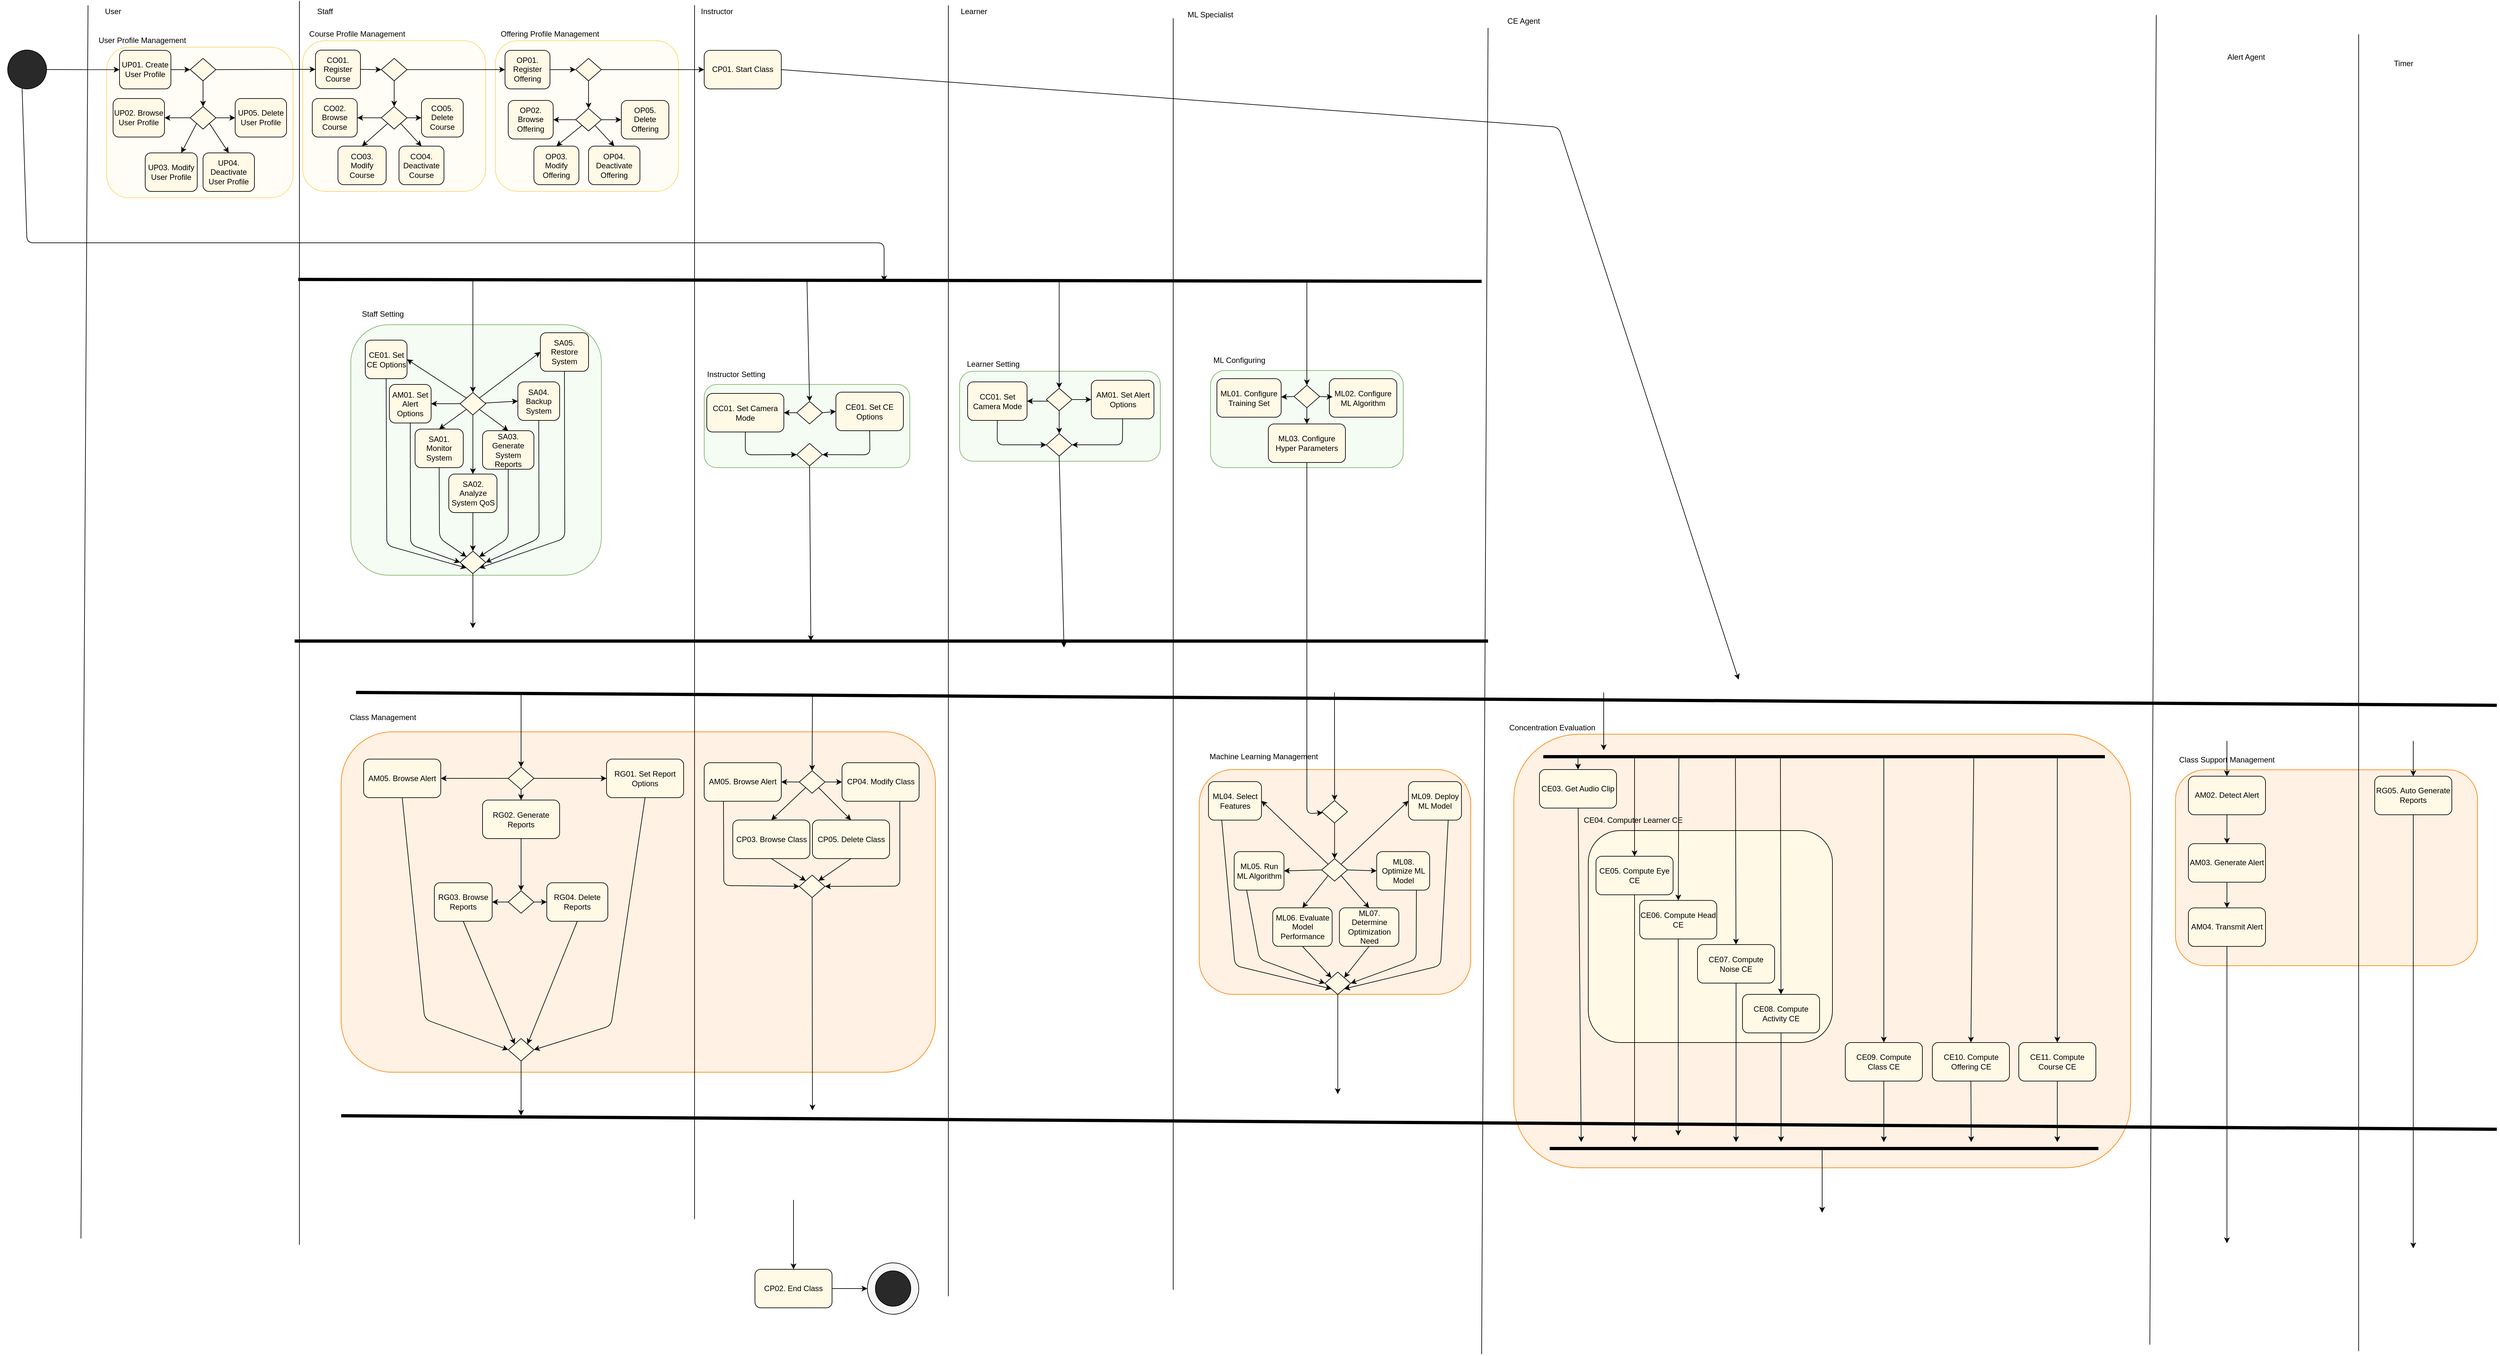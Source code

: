 <mxfile version="13.7.9" type="github">
  <diagram id="o5HTqguN4TyBWtxsFD9D" name="Page-1">
    <mxGraphModel dx="3555" dy="1773" grid="1" gridSize="10" guides="1" tooltips="1" connect="1" arrows="1" fold="1" page="1" pageScale="1" pageWidth="827" pageHeight="1169" math="0" shadow="0">
      <root>
        <mxCell id="0" />
        <mxCell id="1" parent="0" />
        <mxCell id="fRjeeRejCwsMr5DVCLFa-387" value="" style="rounded=1;whiteSpace=wrap;html=1;fillColor=#FFF1E3;strokeColor=#FF8000;" vertex="1" parent="1">
          <mxGeometry x="3390" y="1210.42" width="470" height="305" as="geometry" />
        </mxCell>
        <mxCell id="fRjeeRejCwsMr5DVCLFa-388" value="Class Support Management" style="text;html=1;strokeColor=none;fillColor=none;align=center;verticalAlign=middle;whiteSpace=wrap;rounded=0;" vertex="1" parent="1">
          <mxGeometry x="3380" y="1185.42" width="180" height="20" as="geometry" />
        </mxCell>
        <mxCell id="fRjeeRejCwsMr5DVCLFa-385" value="" style="rounded=1;whiteSpace=wrap;html=1;fillColor=#FFF1E3;strokeColor=#FF8000;" vertex="1" parent="1">
          <mxGeometry x="2360" y="1155" width="960" height="675" as="geometry" />
        </mxCell>
        <mxCell id="fRjeeRejCwsMr5DVCLFa-386" value="Concentration Evaluation" style="text;html=1;strokeColor=none;fillColor=none;align=center;verticalAlign=middle;whiteSpace=wrap;rounded=0;" vertex="1" parent="1">
          <mxGeometry x="2330" y="1135" width="180" height="20" as="geometry" />
        </mxCell>
        <mxCell id="fRjeeRejCwsMr5DVCLFa-381" value="" style="rounded=1;whiteSpace=wrap;html=1;fillColor=#FFF1E3;strokeColor=#FF8000;" vertex="1" parent="1">
          <mxGeometry x="1870.5" y="1210" width="422.5" height="350" as="geometry" />
        </mxCell>
        <mxCell id="fRjeeRejCwsMr5DVCLFa-382" value="Machine Learning Management " style="text;html=1;strokeColor=none;fillColor=none;align=center;verticalAlign=middle;whiteSpace=wrap;rounded=0;" vertex="1" parent="1">
          <mxGeometry x="1880.5" y="1180" width="180" height="20" as="geometry" />
        </mxCell>
        <mxCell id="fRjeeRejCwsMr5DVCLFa-377" value="" style="rounded=1;whiteSpace=wrap;html=1;fillColor=#FFF1E3;strokeColor=#FF8000;" vertex="1" parent="1">
          <mxGeometry x="535" y="1151.25" width="925" height="530" as="geometry" />
        </mxCell>
        <mxCell id="fRjeeRejCwsMr5DVCLFa-378" value="Class Management" style="text;html=1;strokeColor=none;fillColor=none;align=center;verticalAlign=middle;whiteSpace=wrap;rounded=0;" vertex="1" parent="1">
          <mxGeometry x="510" y="1118.75" width="180" height="20" as="geometry" />
        </mxCell>
        <mxCell id="fRjeeRejCwsMr5DVCLFa-375" value="" style="rounded=1;whiteSpace=wrap;html=1;strokeColor=#82b366;fillColor=#F4FCF4;" vertex="1" parent="1">
          <mxGeometry x="550" y="517.5" width="390" height="390" as="geometry" />
        </mxCell>
        <mxCell id="fRjeeRejCwsMr5DVCLFa-376" value="Staff Setting" style="text;html=1;strokeColor=none;fillColor=none;align=center;verticalAlign=middle;whiteSpace=wrap;rounded=0;" vertex="1" parent="1">
          <mxGeometry x="510" y="491.0" width="180" height="20" as="geometry" />
        </mxCell>
        <mxCell id="fRjeeRejCwsMr5DVCLFa-373" value="" style="rounded=1;whiteSpace=wrap;html=1;strokeColor=#82b366;fillColor=#F4FCF4;" vertex="1" parent="1">
          <mxGeometry x="1888" y="588.75" width="300" height="151.25" as="geometry" />
        </mxCell>
        <mxCell id="fRjeeRejCwsMr5DVCLFa-374" value="ML Configuring" style="text;html=1;strokeColor=none;fillColor=none;align=center;verticalAlign=middle;whiteSpace=wrap;rounded=0;" vertex="1" parent="1">
          <mxGeometry x="1843" y="562.5" width="180" height="20" as="geometry" />
        </mxCell>
        <mxCell id="fRjeeRejCwsMr5DVCLFa-371" value="" style="rounded=1;whiteSpace=wrap;html=1;strokeColor=#82b366;fillColor=#F4FCF4;" vertex="1" parent="1">
          <mxGeometry x="1497.5" y="590" width="312.5" height="140" as="geometry" />
        </mxCell>
        <mxCell id="fRjeeRejCwsMr5DVCLFa-372" value="Learner Setting" style="text;html=1;strokeColor=none;fillColor=none;align=center;verticalAlign=middle;whiteSpace=wrap;rounded=0;" vertex="1" parent="1">
          <mxGeometry x="1460" y="569.25" width="180" height="20" as="geometry" />
        </mxCell>
        <mxCell id="fRjeeRejCwsMr5DVCLFa-369" value="" style="rounded=1;whiteSpace=wrap;html=1;strokeColor=#82b366;fillColor=#F4FCF4;" vertex="1" parent="1">
          <mxGeometry x="1100" y="610.5" width="320" height="129.5" as="geometry" />
        </mxCell>
        <mxCell id="fRjeeRejCwsMr5DVCLFa-370" value="Instructor Setting" style="text;html=1;strokeColor=none;fillColor=none;align=center;verticalAlign=middle;whiteSpace=wrap;rounded=0;" vertex="1" parent="1">
          <mxGeometry x="1060" y="585.0" width="180" height="20" as="geometry" />
        </mxCell>
        <mxCell id="fRjeeRejCwsMr5DVCLFa-367" value="" style="rounded=1;whiteSpace=wrap;html=1;fillColor=#FFFDF5;strokeColor=#FFD36B;" vertex="1" parent="1">
          <mxGeometry x="775" y="75.42" width="285" height="234.58" as="geometry" />
        </mxCell>
        <mxCell id="fRjeeRejCwsMr5DVCLFa-365" value="" style="rounded=1;whiteSpace=wrap;html=1;fillColor=#FFFDF5;strokeColor=#FFD36B;" vertex="1" parent="1">
          <mxGeometry x="475" y="75.42" width="285" height="234.58" as="geometry" />
        </mxCell>
        <mxCell id="fRjeeRejCwsMr5DVCLFa-362" value="" style="rounded=1;whiteSpace=wrap;html=1;fillColor=#FFFDF5;strokeColor=#FFD36B;" vertex="1" parent="1">
          <mxGeometry x="170" y="85.42" width="290" height="234.58" as="geometry" />
        </mxCell>
        <mxCell id="fRjeeRejCwsMr5DVCLFa-21" value="" style="rounded=1;whiteSpace=wrap;html=1;fillColor=#FFF9E6;" vertex="1" parent="1">
          <mxGeometry x="2476" y="1305" width="380" height="330" as="geometry" />
        </mxCell>
        <mxCell id="fRjeeRejCwsMr5DVCLFa-1" value="" style="ellipse;whiteSpace=wrap;html=1;aspect=fixed;fillColor=#292929;direction=south;rotation=-30;" vertex="1" parent="1">
          <mxGeometry x="16" y="90" width="60.42" height="60.42" as="geometry" />
        </mxCell>
        <mxCell id="fRjeeRejCwsMr5DVCLFa-7" value="UP01. Create User Profile" style="rounded=1;whiteSpace=wrap;html=1;fillColor=#FFF9E6;" vertex="1" parent="1">
          <mxGeometry x="190" y="90.42" width="80" height="60" as="geometry" />
        </mxCell>
        <mxCell id="fRjeeRejCwsMr5DVCLFa-9" value="ML02. Configure ML Algorithm" style="rounded=1;whiteSpace=wrap;html=1;fillColor=#FFF9E6;" vertex="1" parent="1">
          <mxGeometry x="2073" y="601.5" width="105" height="60" as="geometry" />
        </mxCell>
        <mxCell id="fRjeeRejCwsMr5DVCLFa-10" value="ML01. Configure Training Set" style="rounded=1;whiteSpace=wrap;html=1;fillColor=#FFF9E6;" vertex="1" parent="1">
          <mxGeometry x="1898" y="601.5" width="100" height="60" as="geometry" />
        </mxCell>
        <mxCell id="fRjeeRejCwsMr5DVCLFa-11" value="RG05. Auto Generate Reports" style="rounded=1;whiteSpace=wrap;html=1;fillColor=#FFF9E6;" vertex="1" parent="1">
          <mxGeometry x="3700" y="1220.42" width="120" height="60" as="geometry" />
        </mxCell>
        <mxCell id="fRjeeRejCwsMr5DVCLFa-12" value="&lt;div&gt;&lt;span&gt;ML04. Select Features&lt;/span&gt;&lt;br&gt;&lt;/div&gt;" style="rounded=1;whiteSpace=wrap;html=1;fillColor=#FFF9E6;" vertex="1" parent="1">
          <mxGeometry x="1884.88" y="1228.75" width="82.5" height="60" as="geometry" />
        </mxCell>
        <mxCell id="fRjeeRejCwsMr5DVCLFa-13" value="ML05. Run ML Algorithm" style="rounded=1;whiteSpace=wrap;html=1;fillColor=#FFF9E6;" vertex="1" parent="1">
          <mxGeometry x="1924.88" y="1337.75" width="77.5" height="60" as="geometry" />
        </mxCell>
        <mxCell id="fRjeeRejCwsMr5DVCLFa-14" value="&lt;div&gt;CE11. Compute Course CE&lt;/div&gt;" style="rounded=1;whiteSpace=wrap;html=1;fillColor=#FFF9E6;" vertex="1" parent="1">
          <mxGeometry x="3146" y="1635" width="120" height="60" as="geometry" />
        </mxCell>
        <mxCell id="fRjeeRejCwsMr5DVCLFa-15" value="CE10. Compute Offering CE" style="rounded=1;whiteSpace=wrap;html=1;fillColor=#FFF9E6;" vertex="1" parent="1">
          <mxGeometry x="3011.5" y="1635" width="120" height="60" as="geometry" />
        </mxCell>
        <mxCell id="fRjeeRejCwsMr5DVCLFa-16" value="CE09. Compute Class CE" style="rounded=1;whiteSpace=wrap;html=1;fillColor=#FFF9E6;" vertex="1" parent="1">
          <mxGeometry x="2876" y="1635" width="120" height="60" as="geometry" />
        </mxCell>
        <mxCell id="fRjeeRejCwsMr5DVCLFa-17" value="CE08. Compute Activity CE" style="rounded=1;whiteSpace=wrap;html=1;fillColor=#FFF9E6;" vertex="1" parent="1">
          <mxGeometry x="2716" y="1560" width="120" height="60" as="geometry" />
        </mxCell>
        <mxCell id="fRjeeRejCwsMr5DVCLFa-18" value="CE07. Compute Noise CE" style="rounded=1;whiteSpace=wrap;html=1;fillColor=#FFF9E6;" vertex="1" parent="1">
          <mxGeometry x="2646" y="1482.5" width="120" height="60" as="geometry" />
        </mxCell>
        <mxCell id="fRjeeRejCwsMr5DVCLFa-19" value="CE06. Compute Head CE" style="rounded=1;whiteSpace=wrap;html=1;fillColor=#FFF9E6;" vertex="1" parent="1">
          <mxGeometry x="2556" y="1413.75" width="120" height="60" as="geometry" />
        </mxCell>
        <mxCell id="fRjeeRejCwsMr5DVCLFa-20" value="CE05. Compute Eye CE" style="rounded=1;whiteSpace=wrap;html=1;fillColor=#FFF9E6;" vertex="1" parent="1">
          <mxGeometry x="2488" y="1345" width="120" height="60" as="geometry" />
        </mxCell>
        <mxCell id="fRjeeRejCwsMr5DVCLFa-22" value="CE03. Get Audio Clip" style="rounded=1;whiteSpace=wrap;html=1;fillColor=#FFF9E6;" vertex="1" parent="1">
          <mxGeometry x="2400" y="1210" width="120" height="60" as="geometry" />
        </mxCell>
        <mxCell id="fRjeeRejCwsMr5DVCLFa-23" value="AM04. Transmit Alert" style="rounded=1;whiteSpace=wrap;html=1;fillColor=#FFF9E6;" vertex="1" parent="1">
          <mxGeometry x="3410" y="1425.42" width="120" height="60" as="geometry" />
        </mxCell>
        <mxCell id="fRjeeRejCwsMr5DVCLFa-24" value="AM03. Generate Alert" style="rounded=1;whiteSpace=wrap;html=1;fillColor=#FFF9E6;" vertex="1" parent="1">
          <mxGeometry x="3410" y="1325.42" width="120" height="60" as="geometry" />
        </mxCell>
        <mxCell id="fRjeeRejCwsMr5DVCLFa-25" value="AM02. Detect Alert" style="rounded=1;whiteSpace=wrap;html=1;fillColor=#FFF9E6;" vertex="1" parent="1">
          <mxGeometry x="3410" y="1220.42" width="120" height="60" as="geometry" />
        </mxCell>
        <mxCell id="fRjeeRejCwsMr5DVCLFa-26" value="RG04. Delete Reports" style="rounded=1;whiteSpace=wrap;html=1;fillColor=#FFF9E6;" vertex="1" parent="1">
          <mxGeometry x="855" y="1386.25" width="95" height="60" as="geometry" />
        </mxCell>
        <mxCell id="fRjeeRejCwsMr5DVCLFa-27" value="RG03. Browse Reports" style="rounded=1;whiteSpace=wrap;html=1;fillColor=#FFF9E6;" vertex="1" parent="1">
          <mxGeometry x="680" y="1386.25" width="90" height="60" as="geometry" />
        </mxCell>
        <mxCell id="fRjeeRejCwsMr5DVCLFa-28" value="RG02. Generate Reports" style="rounded=1;whiteSpace=wrap;html=1;fillColor=#FFF9E6;" vertex="1" parent="1">
          <mxGeometry x="755" y="1257.5" width="120" height="60" as="geometry" />
        </mxCell>
        <mxCell id="fRjeeRejCwsMr5DVCLFa-29" value="RG01. Set Report Options" style="rounded=1;whiteSpace=wrap;html=1;fillColor=#FFF9E6;" vertex="1" parent="1">
          <mxGeometry x="948" y="1193.75" width="120" height="60" as="geometry" />
        </mxCell>
        <mxCell id="fRjeeRejCwsMr5DVCLFa-30" value="SA05. Restore System" style="rounded=1;whiteSpace=wrap;html=1;fillColor=#FFF9E6;" vertex="1" parent="1">
          <mxGeometry x="845" y="530" width="75" height="60" as="geometry" />
        </mxCell>
        <mxCell id="fRjeeRejCwsMr5DVCLFa-31" value="SA01. Monitor System" style="rounded=1;whiteSpace=wrap;html=1;fillColor=#FFF9E6;" vertex="1" parent="1">
          <mxGeometry x="650" y="680" width="75" height="60" as="geometry" />
        </mxCell>
        <mxCell id="fRjeeRejCwsMr5DVCLFa-32" value="SA04. Backup System" style="rounded=1;whiteSpace=wrap;html=1;fillColor=#FFF9E6;" vertex="1" parent="1">
          <mxGeometry x="810" y="606.5" width="65" height="60" as="geometry" />
        </mxCell>
        <mxCell id="fRjeeRejCwsMr5DVCLFa-33" value="SA03. Generate System Reports" style="rounded=1;whiteSpace=wrap;html=1;fillColor=#FFF9E6;" vertex="1" parent="1">
          <mxGeometry x="755" y="682.5" width="80" height="60" as="geometry" />
        </mxCell>
        <mxCell id="fRjeeRejCwsMr5DVCLFa-34" value="&lt;div&gt;&lt;span&gt;SA02. Analyze System QoS&lt;/span&gt;&lt;br&gt;&lt;/div&gt;" style="rounded=1;whiteSpace=wrap;html=1;fillColor=#FFF9E6;" vertex="1" parent="1">
          <mxGeometry x="702.5" y="750" width="75" height="60" as="geometry" />
        </mxCell>
        <mxCell id="fRjeeRejCwsMr5DVCLFa-35" value="CE01. Set CE Options" style="rounded=1;whiteSpace=wrap;html=1;fillColor=#FFF9E6;" vertex="1" parent="1">
          <mxGeometry x="572.5" y="541.5" width="65" height="60" as="geometry" />
        </mxCell>
        <mxCell id="fRjeeRejCwsMr5DVCLFa-36" value="AM05. Browse Alert" style="rounded=1;whiteSpace=wrap;html=1;fillColor=#FFF9E6;" vertex="1" parent="1">
          <mxGeometry x="1100" y="1199.38" width="120" height="60" as="geometry" />
        </mxCell>
        <mxCell id="fRjeeRejCwsMr5DVCLFa-37" value="CE01. Set CE Options" style="rounded=1;whiteSpace=wrap;html=1;fillColor=#FFF9E6;" vertex="1" parent="1">
          <mxGeometry x="1305" y="622.5" width="105" height="60" as="geometry" />
        </mxCell>
        <mxCell id="fRjeeRejCwsMr5DVCLFa-321" value="" style="edgeStyle=orthogonalEdgeStyle;rounded=0;orthogonalLoop=1;jettySize=auto;html=1;strokeWidth=1;" edge="1" parent="1" source="fRjeeRejCwsMr5DVCLFa-38" target="fRjeeRejCwsMr5DVCLFa-316">
          <mxGeometry relative="1" as="geometry" />
        </mxCell>
        <mxCell id="fRjeeRejCwsMr5DVCLFa-38" value="&lt;div&gt;AM01. Set Alert Options&lt;/div&gt;" style="rounded=1;whiteSpace=wrap;html=1;fillColor=#FFF9E6;" vertex="1" parent="1">
          <mxGeometry x="1702.5" y="604" width="97.5" height="60" as="geometry" />
        </mxCell>
        <mxCell id="fRjeeRejCwsMr5DVCLFa-39" value="CC01. Set Camera Mode" style="rounded=1;whiteSpace=wrap;html=1;fillColor=#FFF9E6;" vertex="1" parent="1">
          <mxGeometry x="1510" y="606.5" width="92.5" height="60" as="geometry" />
        </mxCell>
        <mxCell id="fRjeeRejCwsMr5DVCLFa-40" value="CP05. Delete Class" style="rounded=1;whiteSpace=wrap;html=1;fillColor=#FFF9E6;" vertex="1" parent="1">
          <mxGeometry x="1268.5" y="1288.63" width="120" height="60" as="geometry" />
        </mxCell>
        <mxCell id="fRjeeRejCwsMr5DVCLFa-41" value="CP04. Modify Class" style="rounded=1;whiteSpace=wrap;html=1;fillColor=#FFF9E6;" vertex="1" parent="1">
          <mxGeometry x="1314.5" y="1199.38" width="120" height="60" as="geometry" />
        </mxCell>
        <mxCell id="fRjeeRejCwsMr5DVCLFa-42" value="CP03. Browse Class" style="rounded=1;whiteSpace=wrap;html=1;fillColor=#FFF9E6;" vertex="1" parent="1">
          <mxGeometry x="1144.5" y="1288.63" width="120" height="60" as="geometry" />
        </mxCell>
        <mxCell id="fRjeeRejCwsMr5DVCLFa-43" value="OP02. Browse Offering" style="rounded=1;whiteSpace=wrap;html=1;fillColor=#FFF9E6;" vertex="1" parent="1">
          <mxGeometry x="795" y="168.42" width="70" height="60" as="geometry" />
        </mxCell>
        <mxCell id="fRjeeRejCwsMr5DVCLFa-44" value="OP05. Delete Offering" style="rounded=1;whiteSpace=wrap;html=1;fillColor=#FFF9E6;" vertex="1" parent="1">
          <mxGeometry x="971" y="168.42" width="74" height="60" as="geometry" />
        </mxCell>
        <mxCell id="fRjeeRejCwsMr5DVCLFa-45" value="OP04. Deactivate Offering" style="rounded=1;whiteSpace=wrap;html=1;fillColor=#FFF9E6;" vertex="1" parent="1">
          <mxGeometry x="920" y="239.5" width="80" height="60" as="geometry" />
        </mxCell>
        <mxCell id="fRjeeRejCwsMr5DVCLFa-46" value="OP03. Modify Offering" style="rounded=1;whiteSpace=wrap;html=1;fillColor=#FFF9E6;" vertex="1" parent="1">
          <mxGeometry x="835" y="239.5" width="70" height="60" as="geometry" />
        </mxCell>
        <mxCell id="fRjeeRejCwsMr5DVCLFa-47" value="CO05. Delete Course" style="rounded=1;whiteSpace=wrap;html=1;fillColor=#FFF9E6;" vertex="1" parent="1">
          <mxGeometry x="660" y="165.42" width="65" height="60" as="geometry" />
        </mxCell>
        <mxCell id="fRjeeRejCwsMr5DVCLFa-48" value="CO02. Browse Course" style="rounded=1;whiteSpace=wrap;html=1;fillColor=#FFF9E6;" vertex="1" parent="1">
          <mxGeometry x="490" y="165.42" width="70" height="60" as="geometry" />
        </mxCell>
        <mxCell id="fRjeeRejCwsMr5DVCLFa-49" value="CO04. Deactivate Course" style="rounded=1;whiteSpace=wrap;html=1;fillColor=#FFF9E6;" vertex="1" parent="1">
          <mxGeometry x="625" y="239.5" width="70" height="60" as="geometry" />
        </mxCell>
        <mxCell id="fRjeeRejCwsMr5DVCLFa-50" value="CO03. Modify Course" style="rounded=1;whiteSpace=wrap;html=1;fillColor=#FFF9E6;" vertex="1" parent="1">
          <mxGeometry x="530" y="239.5" width="75" height="60" as="geometry" />
        </mxCell>
        <mxCell id="fRjeeRejCwsMr5DVCLFa-51" value="UP05. Delete User Profile" style="rounded=1;whiteSpace=wrap;html=1;fillColor=#FFF9E6;" vertex="1" parent="1">
          <mxGeometry x="370" y="165.42" width="80" height="60" as="geometry" />
        </mxCell>
        <mxCell id="fRjeeRejCwsMr5DVCLFa-52" value="UP04. Deactivate User Profile" style="rounded=1;whiteSpace=wrap;html=1;fillColor=#FFF9E6;" vertex="1" parent="1">
          <mxGeometry x="320" y="250" width="80" height="60" as="geometry" />
        </mxCell>
        <mxCell id="fRjeeRejCwsMr5DVCLFa-53" value="UP03. Modify User Profile" style="rounded=1;whiteSpace=wrap;html=1;fillColor=#FFF9E6;" vertex="1" parent="1">
          <mxGeometry x="230" y="250" width="81" height="60" as="geometry" />
        </mxCell>
        <mxCell id="fRjeeRejCwsMr5DVCLFa-54" value="UP02. Browse User Profile" style="rounded=1;whiteSpace=wrap;html=1;fillColor=#FFF9E6;" vertex="1" parent="1">
          <mxGeometry x="180" y="165.42" width="80" height="60" as="geometry" />
        </mxCell>
        <mxCell id="fRjeeRejCwsMr5DVCLFa-58" value="CC01. Set Camera Mode" style="rounded=1;whiteSpace=wrap;html=1;fillColor=#FFF9E6;" vertex="1" parent="1">
          <mxGeometry x="1104" y="624.5" width="120" height="60" as="geometry" />
        </mxCell>
        <mxCell id="fRjeeRejCwsMr5DVCLFa-70" value="User" style="text;html=1;strokeColor=none;fillColor=none;align=center;verticalAlign=middle;whiteSpace=wrap;rounded=0;" vertex="1" parent="1">
          <mxGeometry x="160" y="20.42" width="40" height="20" as="geometry" />
        </mxCell>
        <mxCell id="fRjeeRejCwsMr5DVCLFa-71" value="" style="endArrow=none;html=1;" edge="1" parent="1">
          <mxGeometry width="50" height="50" relative="1" as="geometry">
            <mxPoint x="470" y="1950" as="sourcePoint" />
            <mxPoint x="470" y="13.42" as="targetPoint" />
          </mxGeometry>
        </mxCell>
        <mxCell id="fRjeeRejCwsMr5DVCLFa-72" value="" style="endArrow=classic;html=1;entryX=0;entryY=0.5;entryDx=0;entryDy=0;" edge="1" parent="1" source="fRjeeRejCwsMr5DVCLFa-1" target="fRjeeRejCwsMr5DVCLFa-7">
          <mxGeometry width="50" height="50" relative="1" as="geometry">
            <mxPoint x="490" y="130.42" as="sourcePoint" />
            <mxPoint x="660" y="30.42" as="targetPoint" />
          </mxGeometry>
        </mxCell>
        <mxCell id="fRjeeRejCwsMr5DVCLFa-73" value="Staff" style="text;html=1;strokeColor=none;fillColor=none;align=center;verticalAlign=middle;whiteSpace=wrap;rounded=0;" vertex="1" parent="1">
          <mxGeometry x="490" y="20.42" width="40" height="20" as="geometry" />
        </mxCell>
        <mxCell id="fRjeeRejCwsMr5DVCLFa-77" value="Instructor" style="text;html=1;strokeColor=none;fillColor=none;align=center;verticalAlign=middle;whiteSpace=wrap;rounded=0;" vertex="1" parent="1">
          <mxGeometry x="1100" y="20.42" width="40" height="20" as="geometry" />
        </mxCell>
        <mxCell id="fRjeeRejCwsMr5DVCLFa-89" value="Learner" style="text;html=1;strokeColor=none;fillColor=none;align=center;verticalAlign=middle;whiteSpace=wrap;rounded=0;" vertex="1" parent="1">
          <mxGeometry x="1500" y="20.42" width="40" height="20" as="geometry" />
        </mxCell>
        <mxCell id="fRjeeRejCwsMr5DVCLFa-97" value="" style="group" vertex="1" connectable="0" parent="1">
          <mxGeometry x="1364" y="2004" width="80" height="80" as="geometry" />
        </mxCell>
        <mxCell id="fRjeeRejCwsMr5DVCLFa-5" value="" style="group" vertex="1" connectable="0" parent="fRjeeRejCwsMr5DVCLFa-97">
          <mxGeometry width="80" height="80" as="geometry" />
        </mxCell>
        <mxCell id="fRjeeRejCwsMr5DVCLFa-3" value="" style="ellipse;whiteSpace=wrap;html=1;aspect=fixed;fillColor=#F7F7F7;" vertex="1" parent="fRjeeRejCwsMr5DVCLFa-5">
          <mxGeometry x="-10" y="-26" width="80" height="80" as="geometry" />
        </mxCell>
        <mxCell id="fRjeeRejCwsMr5DVCLFa-2" value="" style="ellipse;whiteSpace=wrap;html=1;aspect=fixed;fillColor=#292929;" vertex="1" parent="fRjeeRejCwsMr5DVCLFa-5">
          <mxGeometry x="2.5" y="-13.5" width="55" height="55" as="geometry" />
        </mxCell>
        <mxCell id="fRjeeRejCwsMr5DVCLFa-100" value="AM05. Browse Alert" style="rounded=1;whiteSpace=wrap;html=1;fillColor=#FFF9E6;" vertex="1" parent="1">
          <mxGeometry x="570" y="1193.75" width="120" height="60" as="geometry" />
        </mxCell>
        <mxCell id="fRjeeRejCwsMr5DVCLFa-102" value="&lt;div&gt;AM01. Set Alert Options&lt;/div&gt;" style="rounded=1;whiteSpace=wrap;html=1;fillColor=#FFF9E6;" vertex="1" parent="1">
          <mxGeometry x="610" y="610.5" width="65" height="60" as="geometry" />
        </mxCell>
        <mxCell id="fRjeeRejCwsMr5DVCLFa-103" value="" style="endArrow=classic;html=1;entryX=0.5;entryY=0;entryDx=0;entryDy=0;exitX=0.5;exitY=1;exitDx=0;exitDy=0;" edge="1" parent="1" source="fRjeeRejCwsMr5DVCLFa-28" target="fRjeeRejCwsMr5DVCLFa-234">
          <mxGeometry width="50" height="50" relative="1" as="geometry">
            <mxPoint x="815" y="1342.25" as="sourcePoint" />
            <mxPoint x="1035" y="1262.25" as="targetPoint" />
          </mxGeometry>
        </mxCell>
        <mxCell id="fRjeeRejCwsMr5DVCLFa-105" value="Alert Agent" style="text;html=1;strokeColor=none;fillColor=none;align=center;verticalAlign=middle;whiteSpace=wrap;rounded=0;" vertex="1" parent="1">
          <mxGeometry x="3435" y="90.84" width="130" height="20" as="geometry" />
        </mxCell>
        <mxCell id="fRjeeRejCwsMr5DVCLFa-106" value="" style="endArrow=classic;html=1;entryX=0.5;entryY=0;entryDx=0;entryDy=0;exitX=0.5;exitY=1;exitDx=0;exitDy=0;" edge="1" parent="1" source="fRjeeRejCwsMr5DVCLFa-25" target="fRjeeRejCwsMr5DVCLFa-24">
          <mxGeometry width="50" height="50" relative="1" as="geometry">
            <mxPoint x="3410" y="1500.42" as="sourcePoint" />
            <mxPoint x="3460" y="1450.42" as="targetPoint" />
          </mxGeometry>
        </mxCell>
        <mxCell id="fRjeeRejCwsMr5DVCLFa-107" value="" style="endArrow=classic;html=1;entryX=0.5;entryY=0;entryDx=0;entryDy=0;" edge="1" parent="1" source="fRjeeRejCwsMr5DVCLFa-24" target="fRjeeRejCwsMr5DVCLFa-23">
          <mxGeometry width="50" height="50" relative="1" as="geometry">
            <mxPoint x="3410" y="1500.42" as="sourcePoint" />
            <mxPoint x="3467" y="1440.42" as="targetPoint" />
          </mxGeometry>
        </mxCell>
        <mxCell id="fRjeeRejCwsMr5DVCLFa-111" value="CE Agent" style="text;html=1;align=center;verticalAlign=middle;resizable=0;points=[];autosize=1;" vertex="1" parent="1">
          <mxGeometry x="2340" y="35.42" width="70" height="20" as="geometry" />
        </mxCell>
        <mxCell id="fRjeeRejCwsMr5DVCLFa-119" value="Timer" style="text;html=1;strokeColor=none;fillColor=none;align=center;verticalAlign=middle;whiteSpace=wrap;rounded=0;" vertex="1" parent="1">
          <mxGeometry x="3725" y="100.84" width="40" height="20" as="geometry" />
        </mxCell>
        <mxCell id="fRjeeRejCwsMr5DVCLFa-123" value="" style="endArrow=classic;html=1;entryX=0.5;entryY=0;entryDx=0;entryDy=0;" edge="1" parent="1" target="fRjeeRejCwsMr5DVCLFa-310">
          <mxGeometry width="50" height="50" relative="1" as="geometry">
            <mxPoint x="1652.5" y="451.5" as="sourcePoint" />
            <mxPoint x="1540.5" y="1101.5" as="targetPoint" />
          </mxGeometry>
        </mxCell>
        <mxCell id="fRjeeRejCwsMr5DVCLFa-124" value="ML03. Configure Hyper Parameters" style="rounded=1;whiteSpace=wrap;html=1;fillColor=#FFF9E6;" vertex="1" parent="1">
          <mxGeometry x="1978" y="672.0" width="120" height="60" as="geometry" />
        </mxCell>
        <mxCell id="fRjeeRejCwsMr5DVCLFa-125" value="ML Specialist" style="text;html=1;strokeColor=none;fillColor=none;align=center;verticalAlign=middle;whiteSpace=wrap;rounded=0;" vertex="1" parent="1">
          <mxGeometry x="1843" y="25.42" width="90" height="20" as="geometry" />
        </mxCell>
        <mxCell id="fRjeeRejCwsMr5DVCLFa-126" value="" style="endArrow=classic;html=1;exitX=0.5;exitY=1;exitDx=0;exitDy=0;" edge="1" parent="1" source="fRjeeRejCwsMr5DVCLFa-124" target="fRjeeRejCwsMr5DVCLFa-183">
          <mxGeometry width="50" height="50" relative="1" as="geometry">
            <mxPoint x="2298" y="1795.42" as="sourcePoint" />
            <mxPoint x="2388" y="1785.42" as="targetPoint" />
            <Array as="points">
              <mxPoint x="2038" y="1279" />
            </Array>
          </mxGeometry>
        </mxCell>
        <mxCell id="fRjeeRejCwsMr5DVCLFa-127" value="&lt;div&gt;&lt;span&gt;ML06. Evaluate Model Performance&lt;/span&gt;&lt;br&gt;&lt;/div&gt;" style="rounded=1;whiteSpace=wrap;html=1;fillColor=#FFF9E6;" vertex="1" parent="1">
          <mxGeometry x="1984.88" y="1425.25" width="92.5" height="60" as="geometry" />
        </mxCell>
        <mxCell id="fRjeeRejCwsMr5DVCLFa-128" value="ML07. Determine Optimization Need" style="rounded=1;whiteSpace=wrap;html=1;fillColor=#FFF9E6;" vertex="1" parent="1">
          <mxGeometry x="2088.63" y="1425.25" width="92.5" height="60" as="geometry" />
        </mxCell>
        <mxCell id="fRjeeRejCwsMr5DVCLFa-129" value="ML08. Optimize ML Model" style="rounded=1;whiteSpace=wrap;html=1;fillColor=#FFF9E6;" vertex="1" parent="1">
          <mxGeometry x="2146.63" y="1337.75" width="82.5" height="60" as="geometry" />
        </mxCell>
        <mxCell id="fRjeeRejCwsMr5DVCLFa-130" value="&lt;div&gt;ML09. Deploy ML Model&lt;/div&gt;" style="rounded=1;whiteSpace=wrap;html=1;fillColor=#FFF9E6;" vertex="1" parent="1">
          <mxGeometry x="2196.13" y="1228.75" width="82.5" height="60" as="geometry" />
        </mxCell>
        <mxCell id="fRjeeRejCwsMr5DVCLFa-134" value="" style="rhombus;whiteSpace=wrap;html=1;strokeColor=#000000;fillColor=#FFF9E6;" vertex="1" parent="1">
          <mxGeometry x="300" y="102.92" width="40" height="35" as="geometry" />
        </mxCell>
        <mxCell id="fRjeeRejCwsMr5DVCLFa-135" value="" style="endArrow=classic;html=1;exitX=1;exitY=0.5;exitDx=0;exitDy=0;entryX=0;entryY=0.5;entryDx=0;entryDy=0;" edge="1" parent="1" source="fRjeeRejCwsMr5DVCLFa-7" target="fRjeeRejCwsMr5DVCLFa-134">
          <mxGeometry width="50" height="50" relative="1" as="geometry">
            <mxPoint x="-380" y="630.42" as="sourcePoint" />
            <mxPoint x="620" y="180.42" as="targetPoint" />
          </mxGeometry>
        </mxCell>
        <mxCell id="fRjeeRejCwsMr5DVCLFa-137" value="" style="endArrow=classic;html=1;exitX=1;exitY=0.5;exitDx=0;exitDy=0;entryX=0;entryY=0.5;entryDx=0;entryDy=0;" edge="1" parent="1" source="fRjeeRejCwsMr5DVCLFa-134" target="fRjeeRejCwsMr5DVCLFa-148">
          <mxGeometry width="50" height="50" relative="1" as="geometry">
            <mxPoint x="770" y="110.42" as="sourcePoint" />
            <mxPoint x="760" y="198.42" as="targetPoint" />
          </mxGeometry>
        </mxCell>
        <mxCell id="fRjeeRejCwsMr5DVCLFa-144" value="" style="endArrow=classic;html=1;exitX=0.5;exitY=1;exitDx=0;exitDy=0;entryX=0.5;entryY=0;entryDx=0;entryDy=0;" edge="1" parent="1" source="fRjeeRejCwsMr5DVCLFa-134" target="fRjeeRejCwsMr5DVCLFa-210">
          <mxGeometry width="50" height="50" relative="1" as="geometry">
            <mxPoint x="650" y="207.92" as="sourcePoint" />
            <mxPoint x="620" y="260.42" as="targetPoint" />
          </mxGeometry>
        </mxCell>
        <mxCell id="fRjeeRejCwsMr5DVCLFa-148" value="CO01. Register Course" style="rounded=1;whiteSpace=wrap;html=1;fillColor=#FFF9E6;" vertex="1" parent="1">
          <mxGeometry x="495" y="90" width="70" height="60" as="geometry" />
        </mxCell>
        <mxCell id="fRjeeRejCwsMr5DVCLFa-149" value="OP01. Register Offering" style="rounded=1;whiteSpace=wrap;html=1;fillColor=#FFF9E6;" vertex="1" parent="1">
          <mxGeometry x="790" y="90.42" width="70" height="60" as="geometry" />
        </mxCell>
        <mxCell id="fRjeeRejCwsMr5DVCLFa-150" value="" style="endArrow=classic;html=1;exitX=1;exitY=0.5;exitDx=0;exitDy=0;" edge="1" parent="1" source="fRjeeRejCwsMr5DVCLFa-161" target="fRjeeRejCwsMr5DVCLFa-149">
          <mxGeometry width="50" height="50" relative="1" as="geometry">
            <mxPoint x="630" y="225.42" as="sourcePoint" />
            <mxPoint x="970" y="120.42" as="targetPoint" />
          </mxGeometry>
        </mxCell>
        <mxCell id="fRjeeRejCwsMr5DVCLFa-151" value="" style="endArrow=classic;html=1;entryX=0;entryY=0.5;entryDx=0;entryDy=0;exitX=1;exitY=0.5;exitDx=0;exitDy=0;" edge="1" parent="1" source="fRjeeRejCwsMr5DVCLFa-165" target="fRjeeRejCwsMr5DVCLFa-153">
          <mxGeometry width="50" height="50" relative="1" as="geometry">
            <mxPoint x="1597" y="205.42" as="sourcePoint" />
            <mxPoint x="1210" y="212.92" as="targetPoint" />
          </mxGeometry>
        </mxCell>
        <mxCell id="fRjeeRejCwsMr5DVCLFa-152" value="" style="endArrow=none;html=1;" edge="1" parent="1">
          <mxGeometry width="50" height="50" relative="1" as="geometry">
            <mxPoint x="1085" y="1910" as="sourcePoint" />
            <mxPoint x="1085" y="20.0" as="targetPoint" />
          </mxGeometry>
        </mxCell>
        <mxCell id="fRjeeRejCwsMr5DVCLFa-153" value="CP01. Start Class" style="rounded=1;whiteSpace=wrap;html=1;fillColor=#FFF9E6;" vertex="1" parent="1">
          <mxGeometry x="1100" y="90.42" width="120" height="60" as="geometry" />
        </mxCell>
        <mxCell id="fRjeeRejCwsMr5DVCLFa-157" value="CP02. End Class" style="rounded=1;whiteSpace=wrap;html=1;fillColor=#FFF9E6;" vertex="1" parent="1">
          <mxGeometry x="1179" y="1988" width="120" height="60" as="geometry" />
        </mxCell>
        <mxCell id="fRjeeRejCwsMr5DVCLFa-159" value="" style="endArrow=classic;html=1;" edge="1" parent="1" target="fRjeeRejCwsMr5DVCLFa-157">
          <mxGeometry width="50" height="50" relative="1" as="geometry">
            <mxPoint x="1239" y="1880" as="sourcePoint" />
            <mxPoint x="1099" y="848" as="targetPoint" />
          </mxGeometry>
        </mxCell>
        <mxCell id="fRjeeRejCwsMr5DVCLFa-161" value="&lt;span style=&quot;color: rgba(0 , 0 , 0 , 0) ; font-family: monospace ; font-size: 0px&quot;&gt;%3CmxGraphModel%3E%3Croot%3E%3CmxCell%20id%3D%220%22%2F%3E%3CmxCell%20id%3D%221%22%20parent%3D%220%22%2F%3E%3CmxCell%20id%3D%222%22%20value%3D%22%22%20style%3D%22rhombus%3BwhiteSpace%3Dwrap%3Bhtml%3D1%3BstrokeColor%3D%23000000%3BfillColor%3D%23FFF9E6%3B%22%20vertex%3D%221%22%20parent%3D%221%22%3E%3CmxGeometry%20x%3D%222720%22%20y%3D%22-220%22%20width%3D%2240%22%20height%3D%2235%22%20as%3D%22geometry%22%2F%3E%3C%2FmxCell%3E%3C%2Froot%3E%3C%2FmxGraphModel%3E&lt;/span&gt;" style="rhombus;whiteSpace=wrap;html=1;strokeColor=#000000;fillColor=#FFF9E6;" vertex="1" parent="1">
          <mxGeometry x="597.5" y="102.92" width="40" height="35" as="geometry" />
        </mxCell>
        <mxCell id="fRjeeRejCwsMr5DVCLFa-162" value="" style="endArrow=classic;html=1;exitX=1;exitY=0.5;exitDx=0;exitDy=0;entryX=0;entryY=0.5;entryDx=0;entryDy=0;" edge="1" parent="1" source="fRjeeRejCwsMr5DVCLFa-148" target="fRjeeRejCwsMr5DVCLFa-161">
          <mxGeometry width="50" height="50" relative="1" as="geometry">
            <mxPoint x="495" y="207.5" as="sourcePoint" />
            <mxPoint x="615" y="207.5" as="targetPoint" />
          </mxGeometry>
        </mxCell>
        <mxCell id="fRjeeRejCwsMr5DVCLFa-164" value="" style="endArrow=classic;html=1;exitX=0.5;exitY=1;exitDx=0;exitDy=0;entryX=0.5;entryY=0;entryDx=0;entryDy=0;" edge="1" parent="1" source="fRjeeRejCwsMr5DVCLFa-161" target="fRjeeRejCwsMr5DVCLFa-220">
          <mxGeometry width="50" height="50" relative="1" as="geometry">
            <mxPoint x="775" y="210.0" as="sourcePoint" />
            <mxPoint x="705" y="220.0" as="targetPoint" />
          </mxGeometry>
        </mxCell>
        <mxCell id="fRjeeRejCwsMr5DVCLFa-165" value="&lt;span style=&quot;color: rgba(0 , 0 , 0 , 0) ; font-family: monospace ; font-size: 0px&quot;&gt;%3CmxGraphModel%3E%3Croot%3E%3CmxCell%20id%3D%220%22%2F%3E%3CmxCell%20id%3D%221%22%20parent%3D%220%22%2F%3E%3CmxCell%20id%3D%222%22%20value%3D%22%26lt%3Bspan%20style%3D%26quot%3Bcolor%3A%20rgba(0%20%2C%200%20%2C%200%20%2C%200)%20%3B%20font-family%3A%20monospace%20%3B%20font-size%3A%200px%26quot%3B%26gt%3B%253CmxGraphModel%253E%253Croot%253E%253CmxCell%2520id%253D%25220%2522%252F%253E%253CmxCell%2520id%253D%25221%2522%2520parent%253D%25220%2522%252F%253E%253CmxCell%2520id%253D%25222%2522%2520value%253D%2522%2522%2520style%253D%2522rhombus%253BwhiteSpace%253Dwrap%253Bhtml%253D1%253BstrokeColor%253D%2523000000%253BfillColor%253D%2523FFF9E6%253B%2522%2520vertex%253D%25221%2522%2520parent%253D%25221%2522%253E%253CmxGeometry%2520x%253D%25222720%2522%2520y%253D%2522-220%2522%2520width%253D%252240%2522%2520height%253D%252235%2522%2520as%253D%2522geometry%2522%252F%253E%253C%252FmxCell%253E%253C%252Froot%253E%253C%252FmxGraphModel%253E%26lt%3B%2Fspan%26gt%3B%22%20style%3D%22rhombus%3BwhiteSpace%3Dwrap%3Bhtml%3D1%3BstrokeColor%3D%23000000%3BfillColor%3D%23FFF9E6%3B%22%20vertex%3D%221%22%20parent%3D%221%22%3E%3CmxGeometry%20x%3D%222960%22%20y%3D%22-297.5%22%20width%3D%2240%22%20height%3D%2235%22%20as%3D%22geometry%22%2F%3E%3C%2FmxCell%3E%3C%2Froot%3E%3C%2FmxGraphModel%3E&lt;/span&gt;" style="rhombus;whiteSpace=wrap;html=1;strokeColor=#000000;fillColor=#FFF9E6;" vertex="1" parent="1">
          <mxGeometry x="900" y="102.92" width="40" height="35" as="geometry" />
        </mxCell>
        <mxCell id="fRjeeRejCwsMr5DVCLFa-166" value="" style="endArrow=classic;html=1;" edge="1" parent="1" source="fRjeeRejCwsMr5DVCLFa-149" target="fRjeeRejCwsMr5DVCLFa-165">
          <mxGeometry width="50" height="50" relative="1" as="geometry">
            <mxPoint x="1020" y="212.92" as="sourcePoint" />
            <mxPoint x="1050" y="212.92" as="targetPoint" />
          </mxGeometry>
        </mxCell>
        <mxCell id="fRjeeRejCwsMr5DVCLFa-167" value="" style="endArrow=classic;html=1;exitX=0.5;exitY=1;exitDx=0;exitDy=0;entryX=0.5;entryY=0;entryDx=0;entryDy=0;" edge="1" parent="1" source="fRjeeRejCwsMr5DVCLFa-165" target="fRjeeRejCwsMr5DVCLFa-224">
          <mxGeometry width="50" height="50" relative="1" as="geometry">
            <mxPoint x="1070" y="230.42" as="sourcePoint" />
            <mxPoint x="1270" y="265.42" as="targetPoint" />
          </mxGeometry>
        </mxCell>
        <mxCell id="fRjeeRejCwsMr5DVCLFa-173" value="" style="endArrow=classic;html=1;exitX=1;exitY=0.5;exitDx=0;exitDy=0;" edge="1" parent="1" source="fRjeeRejCwsMr5DVCLFa-153">
          <mxGeometry width="50" height="50" relative="1" as="geometry">
            <mxPoint x="1680" y="134.17" as="sourcePoint" />
            <mxPoint x="2710" y="1070" as="targetPoint" />
            <Array as="points">
              <mxPoint x="2430" y="210" />
            </Array>
          </mxGeometry>
        </mxCell>
        <mxCell id="fRjeeRejCwsMr5DVCLFa-174" value="" style="endArrow=none;html=1;" edge="1" parent="1">
          <mxGeometry width="50" height="50" relative="1" as="geometry">
            <mxPoint x="130" y="1940" as="sourcePoint" />
            <mxPoint x="141" y="20.42" as="targetPoint" />
          </mxGeometry>
        </mxCell>
        <mxCell id="fRjeeRejCwsMr5DVCLFa-178" value="" style="endArrow=classic;html=1;entryX=0.5;entryY=0;entryDx=0;entryDy=0;" edge="1" parent="1" target="fRjeeRejCwsMr5DVCLFa-303">
          <mxGeometry width="50" height="50" relative="1" as="geometry">
            <mxPoint x="1260" y="450" as="sourcePoint" />
            <mxPoint x="1293" y="867.0" as="targetPoint" />
          </mxGeometry>
        </mxCell>
        <mxCell id="fRjeeRejCwsMr5DVCLFa-180" value="" style="endArrow=none;html=1;" edge="1" parent="1">
          <mxGeometry width="50" height="50" relative="1" as="geometry">
            <mxPoint x="1830" y="2020" as="sourcePoint" />
            <mxPoint x="1830" y="40.42" as="targetPoint" />
          </mxGeometry>
        </mxCell>
        <mxCell id="fRjeeRejCwsMr5DVCLFa-183" value="&lt;span style=&quot;color: rgba(0 , 0 , 0 , 0) ; font-family: monospace ; font-size: 0px&quot;&gt;%3CmxGraphModel%3E%3Croot%3E%3CmxCell%20id%3D%220%22%2F%3E%3CmxCell%20id%3D%221%22%20parent%3D%220%22%2F%3E%3CmxCell%20id%3D%222%22%20value%3D%22%22%20style%3D%22endArrow%3Dclassic%3Bhtml%3D1%3BentryX%3D0.5%3BentryY%3D0%3BentryDx%3D0%3BentryDy%3D0%3B%22%20edge%3D%221%22%20target%3D%223%22%20parent%3D%221%22%3E%3CmxGeometry%20width%3D%2250%22%20height%3D%2250%22%20relative%3D%221%22%20as%3D%22geometry%22%3E%3CmxPoint%20x%3D%223960%22%20y%3D%221480%22%20as%3D%22sourcePoint%22%2F%3E%3CmxPoint%20x%3D%223848%22%20y%3D%222130%22%20as%3D%22targetPoint%22%2F%3E%3C%2FmxGeometry%3E%3C%2FmxCell%3E%3CmxCell%20id%3D%223%22%20value%3D%22%26lt%3Bspan%20style%3D%26quot%3Bcolor%3A%20rgba(0%20%2C%200%20%2C%200%20%2C%200)%20%3B%20font-family%3A%20monospace%20%3B%20font-size%3A%200px%26quot%3B%26gt%3B%253CmxGraphModel%253E%253Croot%253E%253CmxCell%2520id%253D%25220%2522%252F%253E%253CmxCell%2520id%253D%25221%2522%2520parent%253D%25220%2522%252F%253E%253CmxCell%2520id%253D%25222%2522%2520value%253D%2522%2522%2520style%253D%2522rhombus%253BwhiteSpace%253Dwrap%253Bhtml%253D1%253BstrokeColor%253D%2523000000%253BfillColor%253D%2523FFF9E6%253B%2522%2520vertex%253D%25221%2522%2520parent%253D%25221%2522%253E%253CmxGeometry%2520x%253D%25222720%2522%2520y%253D%2522-220%2522%2520width%253D%252240%2522%2520height%253D%252235%2522%2520as%253D%2522geometry%2522%252F%253E%253C%252FmxCell%253E%253C%252Froot%253E%253C%252FmxGraphModel%253E%26lt%3B%2Fspan%26gt%3B%22%20style%3D%22rhombus%3BwhiteSpace%3Dwrap%3Bhtml%3D1%3BstrokeColor%3D%23000000%3BfillColor%3D%23FFF9E6%3B%22%20vertex%3D%221%22%20parent%3D%221%22%3E%3CmxGeometry%20x%3D%223940%22%20y%3D%221645%22%20width%3D%2240%22%20height%3D%2235%22%20as%3D%22geometry%22%2F%3E%3C%2FmxCell%3E%3C%2Froot%3E%3C%2FmxGraphModel%3E&lt;/span&gt;" style="rhombus;whiteSpace=wrap;html=1;strokeColor=#000000;fillColor=#FFF9E6;" vertex="1" parent="1">
          <mxGeometry x="2061.13" y="1258.25" width="40" height="35" as="geometry" />
        </mxCell>
        <mxCell id="fRjeeRejCwsMr5DVCLFa-185" value="" style="endArrow=classic;html=1;exitX=0.5;exitY=1;exitDx=0;exitDy=0;entryX=0.5;entryY=0;entryDx=0;entryDy=0;" edge="1" parent="1" source="fRjeeRejCwsMr5DVCLFa-183" target="fRjeeRejCwsMr5DVCLFa-327">
          <mxGeometry width="50" height="50" relative="1" as="geometry">
            <mxPoint x="2076.63" y="1285.25" as="sourcePoint" />
            <mxPoint x="2126.63" y="1359.25" as="targetPoint" />
          </mxGeometry>
        </mxCell>
        <mxCell id="fRjeeRejCwsMr5DVCLFa-186" value="" style="endArrow=none;html=1;" edge="1" parent="1">
          <mxGeometry width="50" height="50" relative="1" as="geometry">
            <mxPoint x="1480" y="2030" as="sourcePoint" />
            <mxPoint x="1480" y="20.42" as="targetPoint" />
          </mxGeometry>
        </mxCell>
        <mxCell id="fRjeeRejCwsMr5DVCLFa-187" value="" style="endArrow=none;html=1;strokeWidth=5;" edge="1" parent="1">
          <mxGeometry width="50" height="50" relative="1" as="geometry">
            <mxPoint x="468.13" y="447.0" as="sourcePoint" />
            <mxPoint x="2310" y="450" as="targetPoint" />
          </mxGeometry>
        </mxCell>
        <mxCell id="fRjeeRejCwsMr5DVCLFa-189" value="" style="endArrow=none;html=1;strokeWidth=5;" edge="1" parent="1">
          <mxGeometry width="50" height="50" relative="1" as="geometry">
            <mxPoint x="558.13" y="1090" as="sourcePoint" />
            <mxPoint x="3890" y="1110" as="targetPoint" />
          </mxGeometry>
        </mxCell>
        <mxCell id="fRjeeRejCwsMr5DVCLFa-191" value="" style="endArrow=classic;html=1;entryX=0.5;entryY=0;entryDx=0;entryDy=0;" edge="1" parent="1" target="fRjeeRejCwsMr5DVCLFa-183">
          <mxGeometry width="50" height="50" relative="1" as="geometry">
            <mxPoint x="2081" y="1090" as="sourcePoint" />
            <mxPoint x="2351" y="1150" as="targetPoint" />
          </mxGeometry>
        </mxCell>
        <mxCell id="fRjeeRejCwsMr5DVCLFa-192" value="" style="endArrow=none;html=1;" edge="1" parent="1">
          <mxGeometry width="50" height="50" relative="1" as="geometry">
            <mxPoint x="2310" y="2120" as="sourcePoint" />
            <mxPoint x="2320" y="55.42" as="targetPoint" />
          </mxGeometry>
        </mxCell>
        <mxCell id="fRjeeRejCwsMr5DVCLFa-193" value="" style="endArrow=none;html=1;" edge="1" parent="1">
          <mxGeometry width="50" height="50" relative="1" as="geometry">
            <mxPoint x="3350" y="2105.42" as="sourcePoint" />
            <mxPoint x="3360" y="35.42" as="targetPoint" />
          </mxGeometry>
        </mxCell>
        <mxCell id="fRjeeRejCwsMr5DVCLFa-194" value="" style="endArrow=none;html=1;" edge="1" parent="1">
          <mxGeometry width="50" height="50" relative="1" as="geometry">
            <mxPoint x="3675" y="2115.42" as="sourcePoint" />
            <mxPoint x="3675" y="65.42" as="targetPoint" />
          </mxGeometry>
        </mxCell>
        <mxCell id="fRjeeRejCwsMr5DVCLFa-195" value="" style="endArrow=classic;html=1;" edge="1" parent="1">
          <mxGeometry width="50" height="50" relative="1" as="geometry">
            <mxPoint x="2500" y="1090" as="sourcePoint" />
            <mxPoint x="2500" y="1180" as="targetPoint" />
          </mxGeometry>
        </mxCell>
        <mxCell id="fRjeeRejCwsMr5DVCLFa-196" value="" style="endArrow=classic;html=1;entryX=0.5;entryY=0;entryDx=0;entryDy=0;" edge="1" parent="1" target="fRjeeRejCwsMr5DVCLFa-25">
          <mxGeometry width="50" height="50" relative="1" as="geometry">
            <mxPoint x="3470" y="1165.42" as="sourcePoint" />
            <mxPoint x="3055" y="1245.42" as="targetPoint" />
          </mxGeometry>
        </mxCell>
        <mxCell id="fRjeeRejCwsMr5DVCLFa-197" value="" style="endArrow=classic;html=1;entryX=0.5;entryY=0;entryDx=0;entryDy=0;" edge="1" parent="1" target="fRjeeRejCwsMr5DVCLFa-11">
          <mxGeometry width="50" height="50" relative="1" as="geometry">
            <mxPoint x="3760" y="1165.42" as="sourcePoint" />
            <mxPoint x="3480" y="1230.42" as="targetPoint" />
          </mxGeometry>
        </mxCell>
        <mxCell id="fRjeeRejCwsMr5DVCLFa-198" value="" style="endArrow=classic;html=1;strokeWidth=1;exitX=1;exitY=1;exitDx=0;exitDy=0;" edge="1" parent="1" source="fRjeeRejCwsMr5DVCLFa-1">
          <mxGeometry width="50" height="50" relative="1" as="geometry">
            <mxPoint x="481" y="980.42" as="sourcePoint" />
            <mxPoint x="1380" y="450" as="targetPoint" />
            <Array as="points">
              <mxPoint x="46" y="390" />
              <mxPoint x="1380" y="390" />
            </Array>
          </mxGeometry>
        </mxCell>
        <mxCell id="fRjeeRejCwsMr5DVCLFa-201" value="" style="endArrow=classic;html=1;entryX=0;entryY=0.5;entryDx=0;entryDy=0;exitX=1;exitY=0.5;exitDx=0;exitDy=0;" edge="1" parent="1" source="fRjeeRejCwsMr5DVCLFa-157" target="fRjeeRejCwsMr5DVCLFa-3">
          <mxGeometry width="50" height="50" relative="1" as="geometry">
            <mxPoint x="1249" y="1890" as="sourcePoint" />
            <mxPoint x="1249" y="1998" as="targetPoint" />
          </mxGeometry>
        </mxCell>
        <mxCell id="fRjeeRejCwsMr5DVCLFa-202" value="" style="endArrow=classic;html=1;exitX=0.5;exitY=1;exitDx=0;exitDy=0;" edge="1" parent="1" source="fRjeeRejCwsMr5DVCLFa-274">
          <mxGeometry width="50" height="50" relative="1" as="geometry">
            <mxPoint x="850" y="1558.75" as="sourcePoint" />
            <mxPoint x="815" y="1748.75" as="targetPoint" />
          </mxGeometry>
        </mxCell>
        <mxCell id="fRjeeRejCwsMr5DVCLFa-203" value="" style="endArrow=none;html=1;strokeWidth=5;" edge="1" parent="1">
          <mxGeometry width="50" height="50" relative="1" as="geometry">
            <mxPoint x="535" y="1749" as="sourcePoint" />
            <mxPoint x="3890" y="1770" as="targetPoint" />
          </mxGeometry>
        </mxCell>
        <mxCell id="fRjeeRejCwsMr5DVCLFa-204" value="" style="endArrow=classic;html=1;exitX=0.5;exitY=1;exitDx=0;exitDy=0;" edge="1" parent="1" source="fRjeeRejCwsMr5DVCLFa-279">
          <mxGeometry width="50" height="50" relative="1" as="geometry">
            <mxPoint x="1514.5" y="1550.63" as="sourcePoint" />
            <mxPoint x="1268.5" y="1740.63" as="targetPoint" />
          </mxGeometry>
        </mxCell>
        <mxCell id="fRjeeRejCwsMr5DVCLFa-206" value="" style="endArrow=classic;html=1;" edge="1" parent="1">
          <mxGeometry width="50" height="50" relative="1" as="geometry">
            <mxPoint x="2840" y="1800" as="sourcePoint" />
            <mxPoint x="2840" y="1900" as="targetPoint" />
          </mxGeometry>
        </mxCell>
        <mxCell id="fRjeeRejCwsMr5DVCLFa-207" value="" style="endArrow=classic;html=1;exitX=0.5;exitY=1;exitDx=0;exitDy=0;" edge="1" parent="1" source="fRjeeRejCwsMr5DVCLFa-23">
          <mxGeometry width="50" height="50" relative="1" as="geometry">
            <mxPoint x="3480.0" y="1892.42" as="sourcePoint" />
            <mxPoint x="3470" y="1947.42" as="targetPoint" />
          </mxGeometry>
        </mxCell>
        <mxCell id="fRjeeRejCwsMr5DVCLFa-208" value="" style="endArrow=classic;html=1;exitX=0.5;exitY=1;exitDx=0;exitDy=0;" edge="1" parent="1" source="fRjeeRejCwsMr5DVCLFa-11">
          <mxGeometry width="50" height="50" relative="1" as="geometry">
            <mxPoint x="3735" y="1405.42" as="sourcePoint" />
            <mxPoint x="3760" y="1955.42" as="targetPoint" />
          </mxGeometry>
        </mxCell>
        <mxCell id="fRjeeRejCwsMr5DVCLFa-209" value="" style="endArrow=classic;html=1;exitX=0.5;exitY=1;exitDx=0;exitDy=0;" edge="1" parent="1" source="fRjeeRejCwsMr5DVCLFa-336">
          <mxGeometry width="50" height="50" relative="1" as="geometry">
            <mxPoint x="2058.63" y="1770.25" as="sourcePoint" />
            <mxPoint x="2086.13" y="1715.25" as="targetPoint" />
          </mxGeometry>
        </mxCell>
        <mxCell id="fRjeeRejCwsMr5DVCLFa-210" value="" style="rhombus;whiteSpace=wrap;html=1;strokeColor=#000000;fillColor=#FFF9E6;" vertex="1" parent="1">
          <mxGeometry x="300" y="177.92" width="40" height="35" as="geometry" />
        </mxCell>
        <mxCell id="fRjeeRejCwsMr5DVCLFa-220" value="&lt;span style=&quot;color: rgba(0 , 0 , 0 , 0) ; font-family: monospace ; font-size: 0px&quot;&gt;%3CmxGraphModel%3E%3Croot%3E%3CmxCell%20id%3D%220%22%2F%3E%3CmxCell%20id%3D%221%22%20parent%3D%220%22%2F%3E%3CmxCell%20id%3D%222%22%20value%3D%22%22%20style%3D%22rhombus%3BwhiteSpace%3Dwrap%3Bhtml%3D1%3BstrokeColor%3D%23000000%3BfillColor%3D%23FFF9E6%3B%22%20vertex%3D%221%22%20parent%3D%221%22%3E%3CmxGeometry%20x%3D%222720%22%20y%3D%22-220%22%20width%3D%2240%22%20height%3D%2235%22%20as%3D%22geometry%22%2F%3E%3C%2FmxCell%3E%3C%2Froot%3E%3C%2FmxGraphModel%3E&lt;/span&gt;" style="rhombus;whiteSpace=wrap;html=1;strokeColor=#000000;fillColor=#FFF9E6;" vertex="1" parent="1">
          <mxGeometry x="597.5" y="177.92" width="40" height="35" as="geometry" />
        </mxCell>
        <mxCell id="fRjeeRejCwsMr5DVCLFa-224" value="&lt;span style=&quot;color: rgba(0 , 0 , 0 , 0) ; font-family: monospace ; font-size: 0px&quot;&gt;%3CmxGraphModel%3E%3Croot%3E%3CmxCell%20id%3D%220%22%2F%3E%3CmxCell%20id%3D%221%22%20parent%3D%220%22%2F%3E%3CmxCell%20id%3D%222%22%20value%3D%22%26lt%3Bspan%20style%3D%26quot%3Bcolor%3A%20rgba(0%20%2C%200%20%2C%200%20%2C%200)%20%3B%20font-family%3A%20monospace%20%3B%20font-size%3A%200px%26quot%3B%26gt%3B%253CmxGraphModel%253E%253Croot%253E%253CmxCell%2520id%253D%25220%2522%252F%253E%253CmxCell%2520id%253D%25221%2522%2520parent%253D%25220%2522%252F%253E%253CmxCell%2520id%253D%25222%2522%2520value%253D%2522%2522%2520style%253D%2522rhombus%253BwhiteSpace%253Dwrap%253Bhtml%253D1%253BstrokeColor%253D%2523000000%253BfillColor%253D%2523FFF9E6%253B%2522%2520vertex%253D%25221%2522%2520parent%253D%25221%2522%253E%253CmxGeometry%2520x%253D%25222720%2522%2520y%253D%2522-220%2522%2520width%253D%252240%2522%2520height%253D%252235%2522%2520as%253D%2522geometry%2522%252F%253E%253C%252FmxCell%253E%253C%252Froot%253E%253C%252FmxGraphModel%253E%26lt%3B%2Fspan%26gt%3B%22%20style%3D%22rhombus%3BwhiteSpace%3Dwrap%3Bhtml%3D1%3BstrokeColor%3D%23000000%3BfillColor%3D%23FFF9E6%3B%22%20vertex%3D%221%22%20parent%3D%221%22%3E%3CmxGeometry%20x%3D%222960%22%20y%3D%22-297.5%22%20width%3D%2240%22%20height%3D%2235%22%20as%3D%22geometry%22%2F%3E%3C%2FmxCell%3E%3C%2Froot%3E%3C%2FmxGraphModel%3E&lt;/span&gt;" style="rhombus;whiteSpace=wrap;html=1;strokeColor=#000000;fillColor=#FFF9E6;" vertex="1" parent="1">
          <mxGeometry x="900" y="180.92" width="40" height="35" as="geometry" />
        </mxCell>
        <mxCell id="fRjeeRejCwsMr5DVCLFa-226" value="&lt;span style=&quot;color: rgba(0 , 0 , 0 , 0) ; font-family: monospace ; font-size: 0px&quot;&gt;%3CmxGraphModel%3E%3Croot%3E%3CmxCell%20id%3D%220%22%2F%3E%3CmxCell%20id%3D%221%22%20parent%3D%220%22%2F%3E%3CmxCell%20id%3D%222%22%20value%3D%22%22%20style%3D%22rhombus%3BwhiteSpace%3Dwrap%3Bhtml%3D1%3BstrokeColor%3D%23000000%3BfillColor%3D%23FFF9E6%3B%22%20vertex%3D%221%22%20parent%3D%221%22%3E%3CmxGeometry%20x%3D%222720%22%20y%3D%22-220%22%20width%3D%2240%22%20height%3D%2235%22%20as%3D%22geometry%22%2F%3E%3C%2FmxCell%3E%3C%2Froot%3E%3C%2FmxGraphModel%3E&lt;/span&gt;" style="rhombus;whiteSpace=wrap;html=1;strokeColor=#000000;fillColor=#FFF9E6;" vertex="1" parent="1">
          <mxGeometry x="795" y="1206.25" width="40" height="35" as="geometry" />
        </mxCell>
        <mxCell id="fRjeeRejCwsMr5DVCLFa-229" value="" style="endArrow=classic;html=1;entryX=1;entryY=0.5;entryDx=0;entryDy=0;" edge="1" parent="1" source="fRjeeRejCwsMr5DVCLFa-226" target="fRjeeRejCwsMr5DVCLFa-100">
          <mxGeometry width="50" height="50" relative="1" as="geometry">
            <mxPoint x="610" y="1153.75" as="sourcePoint" />
            <mxPoint x="610" y="1203.75" as="targetPoint" />
          </mxGeometry>
        </mxCell>
        <mxCell id="fRjeeRejCwsMr5DVCLFa-230" value="" style="endArrow=classic;html=1;entryX=0.5;entryY=0;entryDx=0;entryDy=0;" edge="1" parent="1" target="fRjeeRejCwsMr5DVCLFa-226">
          <mxGeometry width="50" height="50" relative="1" as="geometry">
            <mxPoint x="815" y="1090" as="sourcePoint" />
            <mxPoint x="1200" y="1230" as="targetPoint" />
          </mxGeometry>
        </mxCell>
        <mxCell id="fRjeeRejCwsMr5DVCLFa-232" value="" style="endArrow=classic;html=1;strokeWidth=1;exitX=1;exitY=0.5;exitDx=0;exitDy=0;entryX=0;entryY=0.5;entryDx=0;entryDy=0;" edge="1" parent="1" source="fRjeeRejCwsMr5DVCLFa-226" target="fRjeeRejCwsMr5DVCLFa-29">
          <mxGeometry width="50" height="50" relative="1" as="geometry">
            <mxPoint x="1215" y="1231.25" as="sourcePoint" />
            <mxPoint x="1265" y="1181.25" as="targetPoint" />
          </mxGeometry>
        </mxCell>
        <mxCell id="fRjeeRejCwsMr5DVCLFa-233" value="" style="endArrow=classic;html=1;strokeWidth=1;entryX=0.5;entryY=0;entryDx=0;entryDy=0;exitX=0.5;exitY=1;exitDx=0;exitDy=0;" edge="1" parent="1" source="fRjeeRejCwsMr5DVCLFa-226" target="fRjeeRejCwsMr5DVCLFa-28">
          <mxGeometry width="50" height="50" relative="1" as="geometry">
            <mxPoint x="835" y="1261.25" as="sourcePoint" />
            <mxPoint x="1265" y="1181.25" as="targetPoint" />
          </mxGeometry>
        </mxCell>
        <mxCell id="fRjeeRejCwsMr5DVCLFa-234" value="&lt;span style=&quot;color: rgba(0 , 0 , 0 , 0) ; font-family: monospace ; font-size: 0px&quot;&gt;%3CmxGraphModel%3E%3Croot%3E%3CmxCell%20id%3D%220%22%2F%3E%3CmxCell%20id%3D%221%22%20parent%3D%220%22%2F%3E%3CmxCell%20id%3D%222%22%20value%3D%22%22%20style%3D%22rhombus%3BwhiteSpace%3Dwrap%3Bhtml%3D1%3BstrokeColor%3D%23000000%3BfillColor%3D%23FFF9E6%3B%22%20vertex%3D%221%22%20parent%3D%221%22%3E%3CmxGeometry%20x%3D%222720%22%20y%3D%22-220%22%20width%3D%2240%22%20height%3D%2235%22%20as%3D%22geometry%22%2F%3E%3C%2FmxCell%3E%3C%2Froot%3E%3C%2FmxGraphModel%3E&lt;/span&gt;" style="rhombus;whiteSpace=wrap;html=1;strokeColor=#000000;fillColor=#FFF9E6;" vertex="1" parent="1">
          <mxGeometry x="795" y="1398.75" width="40" height="35" as="geometry" />
        </mxCell>
        <mxCell id="fRjeeRejCwsMr5DVCLFa-236" value="" style="endArrow=classic;html=1;strokeWidth=1;entryX=0;entryY=0.5;entryDx=0;entryDy=0;exitX=1;exitY=0.5;exitDx=0;exitDy=0;" edge="1" parent="1" source="fRjeeRejCwsMr5DVCLFa-234" target="fRjeeRejCwsMr5DVCLFa-26">
          <mxGeometry width="50" height="50" relative="1" as="geometry">
            <mxPoint x="1215" y="1231.25" as="sourcePoint" />
            <mxPoint x="1265" y="1181.25" as="targetPoint" />
          </mxGeometry>
        </mxCell>
        <mxCell id="fRjeeRejCwsMr5DVCLFa-237" value="" style="endArrow=classic;html=1;strokeWidth=1;entryX=1;entryY=0.5;entryDx=0;entryDy=0;exitX=0;exitY=0.5;exitDx=0;exitDy=0;" edge="1" parent="1" source="fRjeeRejCwsMr5DVCLFa-234" target="fRjeeRejCwsMr5DVCLFa-27">
          <mxGeometry width="50" height="50" relative="1" as="geometry">
            <mxPoint x="1215" y="1231.25" as="sourcePoint" />
            <mxPoint x="1265" y="1181.25" as="targetPoint" />
          </mxGeometry>
        </mxCell>
        <mxCell id="fRjeeRejCwsMr5DVCLFa-243" value="&lt;span style=&quot;color: rgba(0 , 0 , 0 , 0) ; font-family: monospace ; font-size: 0px&quot;&gt;%3CmxGraphModel%3E%3Croot%3E%3CmxCell%20id%3D%220%22%2F%3E%3CmxCell%20id%3D%221%22%20parent%3D%220%22%2F%3E%3CmxCell%20id%3D%222%22%20value%3D%22%22%20style%3D%22rhombus%3BwhiteSpace%3Dwrap%3Bhtml%3D1%3BstrokeColor%3D%23000000%3BfillColor%3D%23FFF9E6%3B%22%20vertex%3D%221%22%20parent%3D%221%22%3E%3CmxGeometry%20x%3D%222720%22%20y%3D%22-220%22%20width%3D%2240%22%20height%3D%2235%22%20as%3D%22geometry%22%2F%3E%3C%2FmxCell%3E%3C%2Froot%3E%3C%2FmxGraphModel%3E&lt;/span&gt;" style="rhombus;whiteSpace=wrap;html=1;strokeColor=#000000;fillColor=#FFF9E6;" vertex="1" parent="1">
          <mxGeometry x="1248" y="1211.88" width="40" height="35" as="geometry" />
        </mxCell>
        <mxCell id="fRjeeRejCwsMr5DVCLFa-245" value="" style="endArrow=classic;html=1;exitX=0;exitY=0.5;exitDx=0;exitDy=0;" edge="1" parent="1" source="fRjeeRejCwsMr5DVCLFa-243" target="fRjeeRejCwsMr5DVCLFa-36">
          <mxGeometry width="50" height="50" relative="1" as="geometry">
            <mxPoint x="1058" y="1161.88" as="sourcePoint" />
            <mxPoint x="1198" y="1229.88" as="targetPoint" />
          </mxGeometry>
        </mxCell>
        <mxCell id="fRjeeRejCwsMr5DVCLFa-246" value="" style="endArrow=classic;html=1;entryX=0.5;entryY=0;entryDx=0;entryDy=0;" edge="1" parent="1" target="fRjeeRejCwsMr5DVCLFa-243">
          <mxGeometry width="50" height="50" relative="1" as="geometry">
            <mxPoint x="1268.5" y="1091.88" as="sourcePoint" />
            <mxPoint x="1681.84" y="1206.88" as="targetPoint" />
          </mxGeometry>
        </mxCell>
        <mxCell id="fRjeeRejCwsMr5DVCLFa-248" value="" style="endArrow=classic;html=1;strokeWidth=1;entryX=0;entryY=0.5;entryDx=0;entryDy=0;exitX=1;exitY=0.5;exitDx=0;exitDy=0;" edge="1" parent="1" source="fRjeeRejCwsMr5DVCLFa-243" target="fRjeeRejCwsMr5DVCLFa-41">
          <mxGeometry width="50" height="50" relative="1" as="geometry">
            <mxPoint x="1298" y="1341.88" as="sourcePoint" />
            <mxPoint x="1408" y="1229.38" as="targetPoint" />
          </mxGeometry>
        </mxCell>
        <mxCell id="fRjeeRejCwsMr5DVCLFa-249" value="" style="endArrow=classic;html=1;strokeWidth=1;exitX=1;exitY=1;exitDx=0;exitDy=0;entryX=0.5;entryY=0;entryDx=0;entryDy=0;" edge="1" parent="1" source="fRjeeRejCwsMr5DVCLFa-243" target="fRjeeRejCwsMr5DVCLFa-40">
          <mxGeometry width="50" height="50" relative="1" as="geometry">
            <mxPoint x="1298" y="1341.88" as="sourcePoint" />
            <mxPoint x="1428" y="1294.88" as="targetPoint" />
          </mxGeometry>
        </mxCell>
        <mxCell id="fRjeeRejCwsMr5DVCLFa-250" value="" style="endArrow=classic;html=1;strokeWidth=1;entryX=0.5;entryY=0;entryDx=0;entryDy=0;exitX=0;exitY=1;exitDx=0;exitDy=0;" edge="1" parent="1" source="fRjeeRejCwsMr5DVCLFa-243" target="fRjeeRejCwsMr5DVCLFa-42">
          <mxGeometry width="50" height="50" relative="1" as="geometry">
            <mxPoint x="1278" y="1341.88" as="sourcePoint" />
            <mxPoint x="1328" y="1291.88" as="targetPoint" />
          </mxGeometry>
        </mxCell>
        <mxCell id="fRjeeRejCwsMr5DVCLFa-256" value="&lt;span style=&quot;color: rgba(0 , 0 , 0 , 0) ; font-family: monospace ; font-size: 0px&quot;&gt;%3CmxGraphModel%3E%3Croot%3E%3CmxCell%20id%3D%220%22%2F%3E%3CmxCell%20id%3D%221%22%20parent%3D%220%22%2F%3E%3CmxCell%20id%3D%222%22%20value%3D%22%22%20style%3D%22rhombus%3BwhiteSpace%3Dwrap%3Bhtml%3D1%3BstrokeColor%3D%23000000%3BfillColor%3D%23FFF9E6%3B%22%20vertex%3D%221%22%20parent%3D%221%22%3E%3CmxGeometry%20x%3D%222720%22%20y%3D%22-220%22%20width%3D%2240%22%20height%3D%2235%22%20as%3D%22geometry%22%2F%3E%3C%2FmxCell%3E%3C%2Froot%3E%3C%2FmxGraphModel%3E&lt;/span&gt;" style="rhombus;whiteSpace=wrap;html=1;strokeColor=#000000;fillColor=#FFF9E6;" vertex="1" parent="1">
          <mxGeometry x="720" y="623.0" width="40" height="35" as="geometry" />
        </mxCell>
        <mxCell id="fRjeeRejCwsMr5DVCLFa-258" value="" style="endArrow=classic;html=1;strokeWidth=1;entryX=1;entryY=0.5;entryDx=0;entryDy=0;exitX=0;exitY=0;exitDx=0;exitDy=0;" edge="1" parent="1" source="fRjeeRejCwsMr5DVCLFa-256" target="fRjeeRejCwsMr5DVCLFa-35">
          <mxGeometry width="50" height="50" relative="1" as="geometry">
            <mxPoint x="456" y="513.5" as="sourcePoint" />
            <mxPoint x="436" y="463.5" as="targetPoint" />
          </mxGeometry>
        </mxCell>
        <mxCell id="fRjeeRejCwsMr5DVCLFa-259" value="" style="endArrow=classic;html=1;strokeWidth=1;exitX=0;exitY=0.5;exitDx=0;exitDy=0;" edge="1" parent="1" source="fRjeeRejCwsMr5DVCLFa-256" target="fRjeeRejCwsMr5DVCLFa-102">
          <mxGeometry width="50" height="50" relative="1" as="geometry">
            <mxPoint x="606" y="513.5" as="sourcePoint" />
            <mxPoint x="466" y="603.5" as="targetPoint" />
          </mxGeometry>
        </mxCell>
        <mxCell id="fRjeeRejCwsMr5DVCLFa-260" value="" style="endArrow=classic;html=1;strokeWidth=1;entryX=0.5;entryY=0;entryDx=0;entryDy=0;" edge="1" parent="1" target="fRjeeRejCwsMr5DVCLFa-256">
          <mxGeometry width="50" height="50" relative="1" as="geometry">
            <mxPoint x="740" y="450" as="sourcePoint" />
            <mxPoint x="756" y="654.0" as="targetPoint" />
          </mxGeometry>
        </mxCell>
        <mxCell id="fRjeeRejCwsMr5DVCLFa-261" value="" style="endArrow=classic;html=1;strokeWidth=1;exitX=0.5;exitY=1;exitDx=0;exitDy=0;entryX=0;entryY=1;entryDx=0;entryDy=0;" edge="1" parent="1" source="fRjeeRejCwsMr5DVCLFa-35" target="fRjeeRejCwsMr5DVCLFa-286">
          <mxGeometry width="50" height="50" relative="1" as="geometry">
            <mxPoint x="896" y="523.5" as="sourcePoint" />
            <mxPoint x="886" y="1113.5" as="targetPoint" />
            <Array as="points">
              <mxPoint x="606" y="861" />
            </Array>
          </mxGeometry>
        </mxCell>
        <mxCell id="fRjeeRejCwsMr5DVCLFa-262" value="" style="endArrow=classic;html=1;strokeWidth=1;exitX=0.5;exitY=1;exitDx=0;exitDy=0;entryX=0;entryY=0.5;entryDx=0;entryDy=0;" edge="1" parent="1" source="fRjeeRejCwsMr5DVCLFa-102" target="fRjeeRejCwsMr5DVCLFa-286">
          <mxGeometry width="50" height="50" relative="1" as="geometry">
            <mxPoint x="536" y="674.5" as="sourcePoint" />
            <mxPoint x="656" y="1033.5" as="targetPoint" />
            <Array as="points">
              <mxPoint x="643" y="860" />
            </Array>
          </mxGeometry>
        </mxCell>
        <mxCell id="fRjeeRejCwsMr5DVCLFa-263" value="" style="endArrow=classic;html=1;strokeWidth=1;exitX=0.5;exitY=1;exitDx=0;exitDy=0;entryX=0;entryY=0;entryDx=0;entryDy=0;" edge="1" parent="1" source="fRjeeRejCwsMr5DVCLFa-31" target="fRjeeRejCwsMr5DVCLFa-286">
          <mxGeometry width="50" height="50" relative="1" as="geometry">
            <mxPoint x="616" y="799.5" as="sourcePoint" />
            <mxPoint x="786" y="1043.5" as="targetPoint" />
            <Array as="points">
              <mxPoint x="688" y="850" />
            </Array>
          </mxGeometry>
        </mxCell>
        <mxCell id="fRjeeRejCwsMr5DVCLFa-264" value="" style="endArrow=classic;html=1;strokeWidth=1;exitX=0.5;exitY=1;exitDx=0;exitDy=0;entryX=0.5;entryY=0;entryDx=0;entryDy=0;" edge="1" parent="1" source="fRjeeRejCwsMr5DVCLFa-34" target="fRjeeRejCwsMr5DVCLFa-286">
          <mxGeometry width="50" height="50" relative="1" as="geometry">
            <mxPoint x="818.36" y="751.14" as="sourcePoint" />
            <mxPoint x="896" y="1043.5" as="targetPoint" />
          </mxGeometry>
        </mxCell>
        <mxCell id="fRjeeRejCwsMr5DVCLFa-265" value="" style="endArrow=classic;html=1;strokeWidth=1;exitX=0.5;exitY=1;exitDx=0;exitDy=0;entryX=1;entryY=0;entryDx=0;entryDy=0;" edge="1" parent="1" source="fRjeeRejCwsMr5DVCLFa-33" target="fRjeeRejCwsMr5DVCLFa-286">
          <mxGeometry width="50" height="50" relative="1" as="geometry">
            <mxPoint x="861" y="693.5" as="sourcePoint" />
            <mxPoint x="991" y="893.5" as="targetPoint" />
            <Array as="points">
              <mxPoint x="795" y="850" />
            </Array>
          </mxGeometry>
        </mxCell>
        <mxCell id="fRjeeRejCwsMr5DVCLFa-266" value="" style="endArrow=classic;html=1;strokeWidth=1;exitX=0.5;exitY=1;exitDx=0;exitDy=0;entryX=1;entryY=0.5;entryDx=0;entryDy=0;" edge="1" parent="1" source="fRjeeRejCwsMr5DVCLFa-32" target="fRjeeRejCwsMr5DVCLFa-286">
          <mxGeometry width="50" height="50" relative="1" as="geometry">
            <mxPoint x="871" y="804.5" as="sourcePoint" />
            <mxPoint x="1076" y="1053.5" as="targetPoint" />
            <Array as="points">
              <mxPoint x="843" y="850" />
            </Array>
          </mxGeometry>
        </mxCell>
        <mxCell id="fRjeeRejCwsMr5DVCLFa-267" value="" style="endArrow=classic;html=1;strokeWidth=1;exitX=0.5;exitY=1;exitDx=0;exitDy=0;entryX=1;entryY=1;entryDx=0;entryDy=0;" edge="1" parent="1" source="fRjeeRejCwsMr5DVCLFa-30" target="fRjeeRejCwsMr5DVCLFa-286">
          <mxGeometry width="50" height="50" relative="1" as="geometry">
            <mxPoint x="1066" y="738.5" as="sourcePoint" />
            <mxPoint x="896" y="1103.5" as="targetPoint" />
            <Array as="points">
              <mxPoint x="883" y="850" />
            </Array>
          </mxGeometry>
        </mxCell>
        <mxCell id="fRjeeRejCwsMr5DVCLFa-268" value="" style="endArrow=classic;html=1;strokeWidth=1;exitX=0;exitY=1;exitDx=0;exitDy=0;entryX=0.5;entryY=0;entryDx=0;entryDy=0;" edge="1" parent="1" source="fRjeeRejCwsMr5DVCLFa-256" target="fRjeeRejCwsMr5DVCLFa-31">
          <mxGeometry width="50" height="50" relative="1" as="geometry">
            <mxPoint x="546" y="684.5" as="sourcePoint" />
            <mxPoint x="546" y="798.5" as="targetPoint" />
          </mxGeometry>
        </mxCell>
        <mxCell id="fRjeeRejCwsMr5DVCLFa-269" value="" style="endArrow=classic;html=1;strokeWidth=1;exitX=1;exitY=0;exitDx=0;exitDy=0;entryX=0;entryY=0.5;entryDx=0;entryDy=0;" edge="1" parent="1" source="fRjeeRejCwsMr5DVCLFa-256" target="fRjeeRejCwsMr5DVCLFa-30">
          <mxGeometry width="50" height="50" relative="1" as="geometry">
            <mxPoint x="916" y="642.25" as="sourcePoint" />
            <mxPoint x="786" y="618.5" as="targetPoint" />
          </mxGeometry>
        </mxCell>
        <mxCell id="fRjeeRejCwsMr5DVCLFa-270" value="" style="endArrow=classic;html=1;strokeWidth=1;entryX=0;entryY=0.5;entryDx=0;entryDy=0;" edge="1" parent="1" source="fRjeeRejCwsMr5DVCLFa-256" target="fRjeeRejCwsMr5DVCLFa-32">
          <mxGeometry width="50" height="50" relative="1" as="geometry">
            <mxPoint x="916" y="641.5" as="sourcePoint" />
            <mxPoint x="1044.0" y="613.5" as="targetPoint" />
          </mxGeometry>
        </mxCell>
        <mxCell id="fRjeeRejCwsMr5DVCLFa-271" value="" style="endArrow=classic;html=1;strokeWidth=1;entryX=0.5;entryY=0;entryDx=0;entryDy=0;exitX=0.5;exitY=1;exitDx=0;exitDy=0;" edge="1" parent="1" source="fRjeeRejCwsMr5DVCLFa-256" target="fRjeeRejCwsMr5DVCLFa-34">
          <mxGeometry width="50" height="50" relative="1" as="geometry">
            <mxPoint x="946" y="652.5" as="sourcePoint" />
            <mxPoint x="1031" y="684.5" as="targetPoint" />
          </mxGeometry>
        </mxCell>
        <mxCell id="fRjeeRejCwsMr5DVCLFa-272" value="" style="endArrow=classic;html=1;strokeWidth=1;entryX=0.5;entryY=0;entryDx=0;entryDy=0;exitX=1;exitY=1;exitDx=0;exitDy=0;" edge="1" parent="1" source="fRjeeRejCwsMr5DVCLFa-256" target="fRjeeRejCwsMr5DVCLFa-33">
          <mxGeometry width="50" height="50" relative="1" as="geometry">
            <mxPoint x="906" y="651.0" as="sourcePoint" />
            <mxPoint x="796" y="668.5" as="targetPoint" />
          </mxGeometry>
        </mxCell>
        <mxCell id="fRjeeRejCwsMr5DVCLFa-274" value="&lt;span style=&quot;color: rgba(0 , 0 , 0 , 0) ; font-family: monospace ; font-size: 0px&quot;&gt;%3CmxGraphModel%3E%3Croot%3E%3CmxCell%20id%3D%220%22%2F%3E%3CmxCell%20id%3D%221%22%20parent%3D%220%22%2F%3E%3CmxCell%20id%3D%222%22%20value%3D%22%22%20style%3D%22rhombus%3BwhiteSpace%3Dwrap%3Bhtml%3D1%3BstrokeColor%3D%23000000%3BfillColor%3D%23FFF9E6%3B%22%20vertex%3D%221%22%20parent%3D%221%22%3E%3CmxGeometry%20x%3D%222720%22%20y%3D%22-220%22%20width%3D%2240%22%20height%3D%2235%22%20as%3D%22geometry%22%2F%3E%3C%2FmxCell%3E%3C%2Froot%3E%3C%2FmxGraphModel%3E&lt;/span&gt;" style="rhombus;whiteSpace=wrap;html=1;strokeColor=#000000;fillColor=#FFF9E6;" vertex="1" parent="1">
          <mxGeometry x="795" y="1628.75" width="40" height="35" as="geometry" />
        </mxCell>
        <mxCell id="fRjeeRejCwsMr5DVCLFa-275" value="" style="endArrow=classic;html=1;exitX=0.5;exitY=1;exitDx=0;exitDy=0;entryX=1;entryY=0.5;entryDx=0;entryDy=0;" edge="1" parent="1" source="fRjeeRejCwsMr5DVCLFa-29" target="fRjeeRejCwsMr5DVCLFa-274">
          <mxGeometry width="50" height="50" relative="1" as="geometry">
            <mxPoint x="825" y="1673.75" as="sourcePoint" />
            <mxPoint x="825" y="1858.75" as="targetPoint" />
            <Array as="points">
              <mxPoint x="955" y="1608.75" />
            </Array>
          </mxGeometry>
        </mxCell>
        <mxCell id="fRjeeRejCwsMr5DVCLFa-276" value="" style="endArrow=classic;html=1;exitX=0.5;exitY=1;exitDx=0;exitDy=0;entryX=0;entryY=0.5;entryDx=0;entryDy=0;" edge="1" parent="1" source="fRjeeRejCwsMr5DVCLFa-100" target="fRjeeRejCwsMr5DVCLFa-274">
          <mxGeometry width="50" height="50" relative="1" as="geometry">
            <mxPoint x="1020" y="1261.75" as="sourcePoint" />
            <mxPoint x="845" y="1656.25" as="targetPoint" />
            <Array as="points">
              <mxPoint x="665" y="1598.75" />
            </Array>
          </mxGeometry>
        </mxCell>
        <mxCell id="fRjeeRejCwsMr5DVCLFa-277" value="" style="endArrow=classic;html=1;exitX=0.5;exitY=1;exitDx=0;exitDy=0;entryX=1;entryY=0;entryDx=0;entryDy=0;" edge="1" parent="1" source="fRjeeRejCwsMr5DVCLFa-26" target="fRjeeRejCwsMr5DVCLFa-274">
          <mxGeometry width="50" height="50" relative="1" as="geometry">
            <mxPoint x="1030" y="1271.75" as="sourcePoint" />
            <mxPoint x="855" y="1666.25" as="targetPoint" />
          </mxGeometry>
        </mxCell>
        <mxCell id="fRjeeRejCwsMr5DVCLFa-278" value="" style="endArrow=classic;html=1;exitX=0.5;exitY=1;exitDx=0;exitDy=0;entryX=0;entryY=0;entryDx=0;entryDy=0;" edge="1" parent="1" source="fRjeeRejCwsMr5DVCLFa-27" target="fRjeeRejCwsMr5DVCLFa-274">
          <mxGeometry width="50" height="50" relative="1" as="geometry">
            <mxPoint x="925" y="1456.25" as="sourcePoint" />
            <mxPoint x="835" y="1647.5" as="targetPoint" />
          </mxGeometry>
        </mxCell>
        <mxCell id="fRjeeRejCwsMr5DVCLFa-279" value="&lt;span style=&quot;color: rgba(0 , 0 , 0 , 0) ; font-family: monospace ; font-size: 0px&quot;&gt;%3CmxGraphModel%3E%3Croot%3E%3CmxCell%20id%3D%220%22%2F%3E%3CmxCell%20id%3D%221%22%20parent%3D%220%22%2F%3E%3CmxCell%20id%3D%222%22%20value%3D%22%22%20style%3D%22rhombus%3BwhiteSpace%3Dwrap%3Bhtml%3D1%3BstrokeColor%3D%23000000%3BfillColor%3D%23FFF9E6%3B%22%20vertex%3D%221%22%20parent%3D%221%22%3E%3CmxGeometry%20x%3D%222720%22%20y%3D%22-220%22%20width%3D%2240%22%20height%3D%2235%22%20as%3D%22geometry%22%2F%3E%3C%2FmxCell%3E%3C%2Froot%3E%3C%2FmxGraphModel%3E&lt;/span&gt;" style="rhombus;whiteSpace=wrap;html=1;strokeColor=#000000;fillColor=#FFF9E6;" vertex="1" parent="1">
          <mxGeometry x="1248" y="1374.38" width="40" height="35" as="geometry" />
        </mxCell>
        <mxCell id="fRjeeRejCwsMr5DVCLFa-281" value="" style="endArrow=classic;html=1;exitX=0.75;exitY=1;exitDx=0;exitDy=0;entryX=1;entryY=0.5;entryDx=0;entryDy=0;" edge="1" parent="1" source="fRjeeRejCwsMr5DVCLFa-41" target="fRjeeRejCwsMr5DVCLFa-279">
          <mxGeometry width="50" height="50" relative="1" as="geometry">
            <mxPoint x="990" y="1298.13" as="sourcePoint" />
            <mxPoint x="805" y="1690.63" as="targetPoint" />
            <Array as="points">
              <mxPoint x="1404.5" y="1391.63" />
            </Array>
          </mxGeometry>
        </mxCell>
        <mxCell id="fRjeeRejCwsMr5DVCLFa-282" value="" style="endArrow=classic;html=1;strokeWidth=1;exitX=0.5;exitY=1;exitDx=0;exitDy=0;entryX=1;entryY=0;entryDx=0;entryDy=0;" edge="1" parent="1" source="fRjeeRejCwsMr5DVCLFa-40" target="fRjeeRejCwsMr5DVCLFa-279">
          <mxGeometry width="50" height="50" relative="1" as="geometry">
            <mxPoint x="1650" y="1743.13" as="sourcePoint" />
            <mxPoint x="1700" y="1693.13" as="targetPoint" />
          </mxGeometry>
        </mxCell>
        <mxCell id="fRjeeRejCwsMr5DVCLFa-284" value="" style="endArrow=classic;html=1;exitX=0.25;exitY=1;exitDx=0;exitDy=0;entryX=0;entryY=0.5;entryDx=0;entryDy=0;" edge="1" parent="1" source="fRjeeRejCwsMr5DVCLFa-36" target="fRjeeRejCwsMr5DVCLFa-279">
          <mxGeometry width="50" height="50" relative="1" as="geometry">
            <mxPoint x="1570" y="1269.38" as="sourcePoint" />
            <mxPoint x="1390" y="1598.13" as="targetPoint" />
            <Array as="points">
              <mxPoint x="1130.5" y="1390.63" />
            </Array>
          </mxGeometry>
        </mxCell>
        <mxCell id="fRjeeRejCwsMr5DVCLFa-285" value="" style="endArrow=classic;html=1;strokeWidth=1;exitX=0.5;exitY=1;exitDx=0;exitDy=0;entryX=0;entryY=0;entryDx=0;entryDy=0;" edge="1" parent="1" source="fRjeeRejCwsMr5DVCLFa-42" target="fRjeeRejCwsMr5DVCLFa-279">
          <mxGeometry width="50" height="50" relative="1" as="geometry">
            <mxPoint x="1480" y="1366.88" as="sourcePoint" />
            <mxPoint x="1380" y="1589.38" as="targetPoint" />
          </mxGeometry>
        </mxCell>
        <mxCell id="fRjeeRejCwsMr5DVCLFa-286" value="&lt;span style=&quot;color: rgba(0 , 0 , 0 , 0) ; font-family: monospace ; font-size: 0px&quot;&gt;%3CmxGraphModel%3E%3Croot%3E%3CmxCell%20id%3D%220%22%2F%3E%3CmxCell%20id%3D%221%22%20parent%3D%220%22%2F%3E%3CmxCell%20id%3D%222%22%20value%3D%22%22%20style%3D%22rhombus%3BwhiteSpace%3Dwrap%3Bhtml%3D1%3BstrokeColor%3D%23000000%3BfillColor%3D%23FFF9E6%3B%22%20vertex%3D%221%22%20parent%3D%221%22%3E%3CmxGeometry%20x%3D%222720%22%20y%3D%22-220%22%20width%3D%2240%22%20height%3D%2235%22%20as%3D%22geometry%22%2F%3E%3C%2FmxCell%3E%3C%2Froot%3E%3C%2FmxGraphModel%3E&lt;/span&gt;" style="rhombus;whiteSpace=wrap;html=1;strokeColor=#000000;fillColor=#FFF9E6;" vertex="1" parent="1">
          <mxGeometry x="720" y="870" width="40" height="35" as="geometry" />
        </mxCell>
        <mxCell id="fRjeeRejCwsMr5DVCLFa-287" value="" style="endArrow=classic;html=1;strokeWidth=1;entryX=1;entryY=0.5;entryDx=0;entryDy=0;exitX=0;exitY=0.5;exitDx=0;exitDy=0;" edge="1" parent="1" source="fRjeeRejCwsMr5DVCLFa-224" target="fRjeeRejCwsMr5DVCLFa-43">
          <mxGeometry width="50" height="50" relative="1" as="geometry">
            <mxPoint x="270" y="312.92" as="sourcePoint" />
            <mxPoint x="320" y="262.92" as="targetPoint" />
          </mxGeometry>
        </mxCell>
        <mxCell id="fRjeeRejCwsMr5DVCLFa-288" value="" style="endArrow=classic;html=1;strokeWidth=1;entryX=0.5;entryY=0;entryDx=0;entryDy=0;exitX=0;exitY=1;exitDx=0;exitDy=0;" edge="1" parent="1" source="fRjeeRejCwsMr5DVCLFa-224" target="fRjeeRejCwsMr5DVCLFa-46">
          <mxGeometry width="50" height="50" relative="1" as="geometry">
            <mxPoint x="270" y="312.92" as="sourcePoint" />
            <mxPoint x="320" y="262.92" as="targetPoint" />
          </mxGeometry>
        </mxCell>
        <mxCell id="fRjeeRejCwsMr5DVCLFa-289" value="" style="endArrow=classic;html=1;strokeWidth=1;entryX=0.5;entryY=0;entryDx=0;entryDy=0;exitX=1;exitY=1;exitDx=0;exitDy=0;" edge="1" parent="1" source="fRjeeRejCwsMr5DVCLFa-224" target="fRjeeRejCwsMr5DVCLFa-45">
          <mxGeometry width="50" height="50" relative="1" as="geometry">
            <mxPoint x="270" y="312.92" as="sourcePoint" />
            <mxPoint x="320" y="262.92" as="targetPoint" />
          </mxGeometry>
        </mxCell>
        <mxCell id="fRjeeRejCwsMr5DVCLFa-290" value="" style="endArrow=classic;html=1;strokeWidth=1;entryX=0;entryY=0.5;entryDx=0;entryDy=0;exitX=1;exitY=0.5;exitDx=0;exitDy=0;" edge="1" parent="1" source="fRjeeRejCwsMr5DVCLFa-224" target="fRjeeRejCwsMr5DVCLFa-44">
          <mxGeometry width="50" height="50" relative="1" as="geometry">
            <mxPoint x="270" y="312.92" as="sourcePoint" />
            <mxPoint x="320" y="262.92" as="targetPoint" />
          </mxGeometry>
        </mxCell>
        <mxCell id="fRjeeRejCwsMr5DVCLFa-291" value="" style="endArrow=classic;html=1;strokeWidth=1;entryX=0.5;entryY=0;entryDx=0;entryDy=0;exitX=0;exitY=1;exitDx=0;exitDy=0;" edge="1" parent="1" source="fRjeeRejCwsMr5DVCLFa-220" target="fRjeeRejCwsMr5DVCLFa-50">
          <mxGeometry width="50" height="50" relative="1" as="geometry">
            <mxPoint x="435" y="322.0" as="sourcePoint" />
            <mxPoint x="485" y="272.0" as="targetPoint" />
          </mxGeometry>
        </mxCell>
        <mxCell id="fRjeeRejCwsMr5DVCLFa-292" value="" style="endArrow=classic;html=1;strokeWidth=1;entryX=0.5;entryY=0;entryDx=0;entryDy=0;exitX=1;exitY=1;exitDx=0;exitDy=0;" edge="1" parent="1" source="fRjeeRejCwsMr5DVCLFa-220" target="fRjeeRejCwsMr5DVCLFa-49">
          <mxGeometry width="50" height="50" relative="1" as="geometry">
            <mxPoint x="435" y="322.0" as="sourcePoint" />
            <mxPoint x="485" y="272.0" as="targetPoint" />
          </mxGeometry>
        </mxCell>
        <mxCell id="fRjeeRejCwsMr5DVCLFa-293" value="" style="endArrow=classic;html=1;strokeWidth=1;entryX=0;entryY=0.5;entryDx=0;entryDy=0;exitX=1;exitY=0.5;exitDx=0;exitDy=0;" edge="1" parent="1" source="fRjeeRejCwsMr5DVCLFa-220" target="fRjeeRejCwsMr5DVCLFa-47">
          <mxGeometry width="50" height="50" relative="1" as="geometry">
            <mxPoint x="435" y="322.0" as="sourcePoint" />
            <mxPoint x="485" y="272.0" as="targetPoint" />
          </mxGeometry>
        </mxCell>
        <mxCell id="fRjeeRejCwsMr5DVCLFa-294" value="" style="endArrow=classic;html=1;strokeWidth=1;exitX=0;exitY=0.5;exitDx=0;exitDy=0;" edge="1" parent="1" source="fRjeeRejCwsMr5DVCLFa-220" target="fRjeeRejCwsMr5DVCLFa-48">
          <mxGeometry width="50" height="50" relative="1" as="geometry">
            <mxPoint x="435" y="322.0" as="sourcePoint" />
            <mxPoint x="605" y="212.0" as="targetPoint" />
          </mxGeometry>
        </mxCell>
        <mxCell id="fRjeeRejCwsMr5DVCLFa-295" value="" style="endArrow=classic;html=1;strokeWidth=1;exitX=0;exitY=0.5;exitDx=0;exitDy=0;" edge="1" parent="1" source="fRjeeRejCwsMr5DVCLFa-210" target="fRjeeRejCwsMr5DVCLFa-54">
          <mxGeometry width="50" height="50" relative="1" as="geometry">
            <mxPoint x="510" y="292.92" as="sourcePoint" />
            <mxPoint x="560" y="242.92" as="targetPoint" />
          </mxGeometry>
        </mxCell>
        <mxCell id="fRjeeRejCwsMr5DVCLFa-296" value="" style="endArrow=classic;html=1;strokeWidth=1;exitX=0;exitY=1;exitDx=0;exitDy=0;" edge="1" parent="1" source="fRjeeRejCwsMr5DVCLFa-210" target="fRjeeRejCwsMr5DVCLFa-53">
          <mxGeometry width="50" height="50" relative="1" as="geometry">
            <mxPoint x="510" y="292.92" as="sourcePoint" />
            <mxPoint x="560" y="242.92" as="targetPoint" />
          </mxGeometry>
        </mxCell>
        <mxCell id="fRjeeRejCwsMr5DVCLFa-297" value="" style="endArrow=classic;html=1;strokeWidth=1;exitX=1;exitY=1;exitDx=0;exitDy=0;entryX=0.5;entryY=0;entryDx=0;entryDy=0;" edge="1" parent="1" source="fRjeeRejCwsMr5DVCLFa-210" target="fRjeeRejCwsMr5DVCLFa-52">
          <mxGeometry width="50" height="50" relative="1" as="geometry">
            <mxPoint x="510" y="292.92" as="sourcePoint" />
            <mxPoint x="560" y="242.92" as="targetPoint" />
          </mxGeometry>
        </mxCell>
        <mxCell id="fRjeeRejCwsMr5DVCLFa-298" value="" style="endArrow=classic;html=1;strokeWidth=1;exitX=1;exitY=0.5;exitDx=0;exitDy=0;entryX=0;entryY=0.5;entryDx=0;entryDy=0;" edge="1" parent="1" source="fRjeeRejCwsMr5DVCLFa-210" target="fRjeeRejCwsMr5DVCLFa-51">
          <mxGeometry width="50" height="50" relative="1" as="geometry">
            <mxPoint x="510" y="292.92" as="sourcePoint" />
            <mxPoint x="560" y="242.92" as="targetPoint" />
          </mxGeometry>
        </mxCell>
        <mxCell id="fRjeeRejCwsMr5DVCLFa-303" value="&lt;span style=&quot;color: rgba(0 , 0 , 0 , 0) ; font-family: monospace ; font-size: 0px&quot;&gt;%3CmxGraphModel%3E%3Croot%3E%3CmxCell%20id%3D%220%22%2F%3E%3CmxCell%20id%3D%221%22%20parent%3D%220%22%2F%3E%3CmxCell%20id%3D%222%22%20value%3D%22%22%20style%3D%22rhombus%3BwhiteSpace%3Dwrap%3Bhtml%3D1%3BstrokeColor%3D%23000000%3BfillColor%3D%23FFF9E6%3B%22%20vertex%3D%221%22%20parent%3D%221%22%3E%3CmxGeometry%20x%3D%222720%22%20y%3D%22-220%22%20width%3D%2240%22%20height%3D%2235%22%20as%3D%22geometry%22%2F%3E%3C%2FmxCell%3E%3C%2Froot%3E%3C%2FmxGraphModel%3E&lt;/span&gt;" style="rhombus;whiteSpace=wrap;html=1;strokeColor=#000000;fillColor=#FFF9E6;" vertex="1" parent="1">
          <mxGeometry x="1244" y="637.0" width="40" height="35" as="geometry" />
        </mxCell>
        <mxCell id="fRjeeRejCwsMr5DVCLFa-306" value="" style="endArrow=classic;html=1;strokeWidth=1;entryX=1;entryY=0.5;entryDx=0;entryDy=0;" edge="1" parent="1" target="fRjeeRejCwsMr5DVCLFa-39">
          <mxGeometry width="50" height="50" relative="1" as="geometry">
            <mxPoint x="1642.5" y="636.5" as="sourcePoint" />
            <mxPoint x="1332.5" y="311.5" as="targetPoint" />
          </mxGeometry>
        </mxCell>
        <mxCell id="fRjeeRejCwsMr5DVCLFa-307" value="" style="endArrow=classic;html=1;strokeWidth=1;entryX=0;entryY=0.5;entryDx=0;entryDy=0;exitX=1;exitY=0.5;exitDx=0;exitDy=0;" edge="1" parent="1" source="fRjeeRejCwsMr5DVCLFa-310" target="fRjeeRejCwsMr5DVCLFa-38">
          <mxGeometry width="50" height="50" relative="1" as="geometry">
            <mxPoint x="1282.5" y="361.5" as="sourcePoint" />
            <mxPoint x="1332.5" y="311.5" as="targetPoint" />
          </mxGeometry>
        </mxCell>
        <mxCell id="fRjeeRejCwsMr5DVCLFa-308" value="" style="endArrow=classic;html=1;strokeWidth=1;exitX=1;exitY=0.5;exitDx=0;exitDy=0;entryX=0;entryY=0.5;entryDx=0;entryDy=0;" edge="1" parent="1" source="fRjeeRejCwsMr5DVCLFa-303" target="fRjeeRejCwsMr5DVCLFa-37">
          <mxGeometry width="50" height="50" relative="1" as="geometry">
            <mxPoint x="1346" y="367.0" as="sourcePoint" />
            <mxPoint x="1396" y="317.0" as="targetPoint" />
          </mxGeometry>
        </mxCell>
        <mxCell id="fRjeeRejCwsMr5DVCLFa-309" value="" style="endArrow=classic;html=1;strokeWidth=1;exitX=0;exitY=0.5;exitDx=0;exitDy=0;" edge="1" parent="1" source="fRjeeRejCwsMr5DVCLFa-303" target="fRjeeRejCwsMr5DVCLFa-58">
          <mxGeometry width="50" height="50" relative="1" as="geometry">
            <mxPoint x="1346" y="367.0" as="sourcePoint" />
            <mxPoint x="1396" y="317.0" as="targetPoint" />
          </mxGeometry>
        </mxCell>
        <mxCell id="fRjeeRejCwsMr5DVCLFa-310" value="&lt;span style=&quot;color: rgba(0 , 0 , 0 , 0) ; font-family: monospace ; font-size: 0px&quot;&gt;%3CmxGraphModel%3E%3Croot%3E%3CmxCell%20id%3D%220%22%2F%3E%3CmxCell%20id%3D%221%22%20parent%3D%220%22%2F%3E%3CmxCell%20id%3D%222%22%20value%3D%22%22%20style%3D%22rhombus%3BwhiteSpace%3Dwrap%3Bhtml%3D1%3BstrokeColor%3D%23000000%3BfillColor%3D%23FFF9E6%3B%22%20vertex%3D%221%22%20parent%3D%221%22%3E%3CmxGeometry%20x%3D%222720%22%20y%3D%22-220%22%20width%3D%2240%22%20height%3D%2235%22%20as%3D%22geometry%22%2F%3E%3C%2FmxCell%3E%3C%2Froot%3E%3C%2FmxGraphModel%3E&lt;/span&gt;" style="rhombus;whiteSpace=wrap;html=1;strokeColor=#000000;fillColor=#FFF9E6;" vertex="1" parent="1">
          <mxGeometry x="1632.5" y="616.5" width="40" height="35" as="geometry" />
        </mxCell>
        <mxCell id="fRjeeRejCwsMr5DVCLFa-311" value="" style="endArrow=classic;html=1;strokeWidth=1;exitX=0.5;exitY=1;exitDx=0;exitDy=0;entryX=1;entryY=0.5;entryDx=0;entryDy=0;" edge="1" parent="1" source="fRjeeRejCwsMr5DVCLFa-38" target="fRjeeRejCwsMr5DVCLFa-316">
          <mxGeometry width="50" height="50" relative="1" as="geometry">
            <mxPoint x="1612.5" y="-308.5" as="sourcePoint" />
            <mxPoint x="1722.5" y="761.5" as="targetPoint" />
            <Array as="points">
              <mxPoint x="1751" y="704.5" />
            </Array>
          </mxGeometry>
        </mxCell>
        <mxCell id="fRjeeRejCwsMr5DVCLFa-312" value="" style="endArrow=classic;html=1;strokeWidth=1;exitX=0.5;exitY=1;exitDx=0;exitDy=0;entryX=0;entryY=0.5;entryDx=0;entryDy=0;" edge="1" parent="1" source="fRjeeRejCwsMr5DVCLFa-39" target="fRjeeRejCwsMr5DVCLFa-316">
          <mxGeometry width="50" height="50" relative="1" as="geometry">
            <mxPoint x="1612.5" y="-308.5" as="sourcePoint" />
            <mxPoint x="1602.5" y="771.5" as="targetPoint" />
            <Array as="points">
              <mxPoint x="1556" y="704.5" />
            </Array>
          </mxGeometry>
        </mxCell>
        <mxCell id="fRjeeRejCwsMr5DVCLFa-313" value="" style="endArrow=classic;html=1;strokeWidth=1;exitX=0.5;exitY=1;exitDx=0;exitDy=0;entryX=1;entryY=0.5;entryDx=0;entryDy=0;" edge="1" parent="1" source="fRjeeRejCwsMr5DVCLFa-37" target="fRjeeRejCwsMr5DVCLFa-315">
          <mxGeometry width="50" height="50" relative="1" as="geometry">
            <mxPoint x="1716" y="-303.0" as="sourcePoint" />
            <mxPoint x="1326" y="817.0" as="targetPoint" />
            <Array as="points">
              <mxPoint x="1358" y="720" />
            </Array>
          </mxGeometry>
        </mxCell>
        <mxCell id="fRjeeRejCwsMr5DVCLFa-314" value="" style="endArrow=classic;html=1;strokeWidth=1;exitX=0.5;exitY=1;exitDx=0;exitDy=0;entryX=0;entryY=0.5;entryDx=0;entryDy=0;" edge="1" parent="1" source="fRjeeRejCwsMr5DVCLFa-58" target="fRjeeRejCwsMr5DVCLFa-315">
          <mxGeometry width="50" height="50" relative="1" as="geometry">
            <mxPoint x="1716" y="-303.0" as="sourcePoint" />
            <mxPoint x="1276" y="797.0" as="targetPoint" />
            <Array as="points">
              <mxPoint x="1164" y="720" />
            </Array>
          </mxGeometry>
        </mxCell>
        <mxCell id="fRjeeRejCwsMr5DVCLFa-315" value="" style="rhombus;whiteSpace=wrap;html=1;strokeColor=#000000;fillColor=#FFF9E6;" vertex="1" parent="1">
          <mxGeometry x="1244" y="702.25" width="40" height="35" as="geometry" />
        </mxCell>
        <mxCell id="fRjeeRejCwsMr5DVCLFa-316" value="" style="rhombus;whiteSpace=wrap;html=1;strokeColor=#000000;fillColor=#FFF9E6;" vertex="1" parent="1">
          <mxGeometry x="1632.5" y="687.0" width="40" height="35" as="geometry" />
        </mxCell>
        <mxCell id="fRjeeRejCwsMr5DVCLFa-317" value="" style="endArrow=none;html=1;strokeWidth=5;" edge="1" parent="1">
          <mxGeometry width="50" height="50" relative="1" as="geometry">
            <mxPoint x="462.5" y="1010.0" as="sourcePoint" />
            <mxPoint x="2320" y="1010" as="targetPoint" />
          </mxGeometry>
        </mxCell>
        <mxCell id="fRjeeRejCwsMr5DVCLFa-318" value="" style="endArrow=classic;html=1;exitX=0.5;exitY=1;exitDx=0;exitDy=0;" edge="1" parent="1" source="fRjeeRejCwsMr5DVCLFa-315">
          <mxGeometry width="50" height="50" relative="1" as="geometry">
            <mxPoint x="1274" y="467.0" as="sourcePoint" />
            <mxPoint x="1266" y="1010" as="targetPoint" />
          </mxGeometry>
        </mxCell>
        <mxCell id="fRjeeRejCwsMr5DVCLFa-319" value="" style="endArrow=classic;html=1;exitX=0.5;exitY=1;exitDx=0;exitDy=0;" edge="1" parent="1" source="fRjeeRejCwsMr5DVCLFa-316">
          <mxGeometry width="50" height="50" relative="1" as="geometry">
            <mxPoint x="1670" y="470.0" as="sourcePoint" />
            <mxPoint x="1660" y="1020" as="targetPoint" />
          </mxGeometry>
        </mxCell>
        <mxCell id="fRjeeRejCwsMr5DVCLFa-320" value="" style="endArrow=classic;html=1;exitX=0.5;exitY=1;exitDx=0;exitDy=0;" edge="1" parent="1" source="fRjeeRejCwsMr5DVCLFa-286">
          <mxGeometry width="50" height="50" relative="1" as="geometry">
            <mxPoint x="2295" y="467.0" as="sourcePoint" />
            <mxPoint x="740" y="990" as="targetPoint" />
          </mxGeometry>
        </mxCell>
        <mxCell id="fRjeeRejCwsMr5DVCLFa-322" value="" style="endArrow=classic;html=1;entryX=0.5;entryY=0;entryDx=0;entryDy=0;" edge="1" parent="1" target="fRjeeRejCwsMr5DVCLFa-323">
          <mxGeometry width="50" height="50" relative="1" as="geometry">
            <mxPoint x="2038" y="450" as="sourcePoint" />
            <mxPoint x="1906" y="1105.5" as="targetPoint" />
          </mxGeometry>
        </mxCell>
        <mxCell id="fRjeeRejCwsMr5DVCLFa-323" value="&lt;span style=&quot;color: rgba(0 , 0 , 0 , 0) ; font-family: monospace ; font-size: 0px&quot;&gt;%3CmxGraphModel%3E%3Croot%3E%3CmxCell%20id%3D%220%22%2F%3E%3CmxCell%20id%3D%221%22%20parent%3D%220%22%2F%3E%3CmxCell%20id%3D%222%22%20value%3D%22%22%20style%3D%22rhombus%3BwhiteSpace%3Dwrap%3Bhtml%3D1%3BstrokeColor%3D%23000000%3BfillColor%3D%23FFF9E6%3B%22%20vertex%3D%221%22%20parent%3D%221%22%3E%3CmxGeometry%20x%3D%222720%22%20y%3D%22-220%22%20width%3D%2240%22%20height%3D%2235%22%20as%3D%22geometry%22%2F%3E%3C%2FmxCell%3E%3C%2Froot%3E%3C%2FmxGraphModel%3E&lt;/span&gt;" style="rhombus;whiteSpace=wrap;html=1;strokeColor=#000000;fillColor=#FFF9E6;" vertex="1" parent="1">
          <mxGeometry x="2018" y="611.75" width="40" height="35" as="geometry" />
        </mxCell>
        <mxCell id="fRjeeRejCwsMr5DVCLFa-324" value="" style="endArrow=classic;html=1;strokeWidth=1;exitX=0.5;exitY=1;exitDx=0;exitDy=0;entryX=0.5;entryY=0;entryDx=0;entryDy=0;" edge="1" parent="1" source="fRjeeRejCwsMr5DVCLFa-323" target="fRjeeRejCwsMr5DVCLFa-124">
          <mxGeometry width="50" height="50" relative="1" as="geometry">
            <mxPoint x="1958" y="346.75" as="sourcePoint" />
            <mxPoint x="2038" y="680" as="targetPoint" />
          </mxGeometry>
        </mxCell>
        <mxCell id="fRjeeRejCwsMr5DVCLFa-325" value="" style="endArrow=classic;html=1;strokeWidth=1;exitX=1;exitY=0.5;exitDx=0;exitDy=0;" edge="1" parent="1" source="fRjeeRejCwsMr5DVCLFa-323">
          <mxGeometry width="50" height="50" relative="1" as="geometry">
            <mxPoint x="1958" y="346.75" as="sourcePoint" />
            <mxPoint x="2078" y="630" as="targetPoint" />
          </mxGeometry>
        </mxCell>
        <mxCell id="fRjeeRejCwsMr5DVCLFa-326" value="" style="endArrow=classic;html=1;strokeWidth=1;exitX=0;exitY=0.5;exitDx=0;exitDy=0;" edge="1" parent="1" source="fRjeeRejCwsMr5DVCLFa-323">
          <mxGeometry width="50" height="50" relative="1" as="geometry">
            <mxPoint x="1958" y="346.75" as="sourcePoint" />
            <mxPoint x="1998" y="630" as="targetPoint" />
          </mxGeometry>
        </mxCell>
        <mxCell id="fRjeeRejCwsMr5DVCLFa-327" value="&lt;span style=&quot;color: rgba(0 , 0 , 0 , 0) ; font-family: monospace ; font-size: 0px&quot;&gt;%3CmxGraphModel%3E%3Croot%3E%3CmxCell%20id%3D%220%22%2F%3E%3CmxCell%20id%3D%221%22%20parent%3D%220%22%2F%3E%3CmxCell%20id%3D%222%22%20value%3D%22%22%20style%3D%22endArrow%3Dclassic%3Bhtml%3D1%3BentryX%3D0.5%3BentryY%3D0%3BentryDx%3D0%3BentryDy%3D0%3B%22%20edge%3D%221%22%20target%3D%223%22%20parent%3D%221%22%3E%3CmxGeometry%20width%3D%2250%22%20height%3D%2250%22%20relative%3D%221%22%20as%3D%22geometry%22%3E%3CmxPoint%20x%3D%223960%22%20y%3D%221480%22%20as%3D%22sourcePoint%22%2F%3E%3CmxPoint%20x%3D%223848%22%20y%3D%222130%22%20as%3D%22targetPoint%22%2F%3E%3C%2FmxGeometry%3E%3C%2FmxCell%3E%3CmxCell%20id%3D%223%22%20value%3D%22%26lt%3Bspan%20style%3D%26quot%3Bcolor%3A%20rgba(0%20%2C%200%20%2C%200%20%2C%200)%20%3B%20font-family%3A%20monospace%20%3B%20font-size%3A%200px%26quot%3B%26gt%3B%253CmxGraphModel%253E%253Croot%253E%253CmxCell%2520id%253D%25220%2522%252F%253E%253CmxCell%2520id%253D%25221%2522%2520parent%253D%25220%2522%252F%253E%253CmxCell%2520id%253D%25222%2522%2520value%253D%2522%2522%2520style%253D%2522rhombus%253BwhiteSpace%253Dwrap%253Bhtml%253D1%253BstrokeColor%253D%2523000000%253BfillColor%253D%2523FFF9E6%253B%2522%2520vertex%253D%25221%2522%2520parent%253D%25221%2522%253E%253CmxGeometry%2520x%253D%25222720%2522%2520y%253D%2522-220%2522%2520width%253D%252240%2522%2520height%253D%252235%2522%2520as%253D%2522geometry%2522%252F%253E%253C%252FmxCell%253E%253C%252Froot%253E%253C%252FmxGraphModel%253E%26lt%3B%2Fspan%26gt%3B%22%20style%3D%22rhombus%3BwhiteSpace%3Dwrap%3Bhtml%3D1%3BstrokeColor%3D%23000000%3BfillColor%3D%23FFF9E6%3B%22%20vertex%3D%221%22%20parent%3D%221%22%3E%3CmxGeometry%20x%3D%223940%22%20y%3D%221645%22%20width%3D%2240%22%20height%3D%2235%22%20as%3D%22geometry%22%2F%3E%3C%2FmxCell%3E%3C%2Froot%3E%3C%2FmxGraphModel%3E&lt;/span&gt;" style="rhombus;whiteSpace=wrap;html=1;strokeColor=#000000;fillColor=#FFF9E6;" vertex="1" parent="1">
          <mxGeometry x="2061.13" y="1348.75" width="40" height="35" as="geometry" />
        </mxCell>
        <mxCell id="fRjeeRejCwsMr5DVCLFa-330" value="" style="endArrow=classic;html=1;strokeWidth=1;exitX=0;exitY=0;exitDx=0;exitDy=0;entryX=1;entryY=0.5;entryDx=0;entryDy=0;" edge="1" parent="1" source="fRjeeRejCwsMr5DVCLFa-327" target="fRjeeRejCwsMr5DVCLFa-12">
          <mxGeometry width="50" height="50" relative="1" as="geometry">
            <mxPoint x="2693.63" y="1395.25" as="sourcePoint" />
            <mxPoint x="2743.63" y="1345.25" as="targetPoint" />
          </mxGeometry>
        </mxCell>
        <mxCell id="fRjeeRejCwsMr5DVCLFa-331" value="" style="endArrow=classic;html=1;strokeWidth=1;exitX=0;exitY=0.5;exitDx=0;exitDy=0;entryX=1;entryY=0.5;entryDx=0;entryDy=0;" edge="1" parent="1" source="fRjeeRejCwsMr5DVCLFa-327" target="fRjeeRejCwsMr5DVCLFa-13">
          <mxGeometry width="50" height="50" relative="1" as="geometry">
            <mxPoint x="2693.63" y="1395.25" as="sourcePoint" />
            <mxPoint x="2743.63" y="1345.25" as="targetPoint" />
          </mxGeometry>
        </mxCell>
        <mxCell id="fRjeeRejCwsMr5DVCLFa-332" value="" style="endArrow=classic;html=1;strokeWidth=1;exitX=0;exitY=1;exitDx=0;exitDy=0;entryX=0.5;entryY=0;entryDx=0;entryDy=0;" edge="1" parent="1" source="fRjeeRejCwsMr5DVCLFa-327" target="fRjeeRejCwsMr5DVCLFa-127">
          <mxGeometry width="50" height="50" relative="1" as="geometry">
            <mxPoint x="2693.63" y="1395.25" as="sourcePoint" />
            <mxPoint x="2743.63" y="1345.25" as="targetPoint" />
          </mxGeometry>
        </mxCell>
        <mxCell id="fRjeeRejCwsMr5DVCLFa-333" value="" style="endArrow=classic;html=1;strokeWidth=1;exitX=1;exitY=1;exitDx=0;exitDy=0;entryX=0.5;entryY=0;entryDx=0;entryDy=0;" edge="1" parent="1" source="fRjeeRejCwsMr5DVCLFa-327" target="fRjeeRejCwsMr5DVCLFa-128">
          <mxGeometry width="50" height="50" relative="1" as="geometry">
            <mxPoint x="2693.63" y="1395.25" as="sourcePoint" />
            <mxPoint x="2743.63" y="1345.25" as="targetPoint" />
          </mxGeometry>
        </mxCell>
        <mxCell id="fRjeeRejCwsMr5DVCLFa-334" value="" style="endArrow=classic;html=1;strokeWidth=1;exitX=1;exitY=0.5;exitDx=0;exitDy=0;entryX=0;entryY=0.5;entryDx=0;entryDy=0;" edge="1" parent="1" source="fRjeeRejCwsMr5DVCLFa-327" target="fRjeeRejCwsMr5DVCLFa-129">
          <mxGeometry width="50" height="50" relative="1" as="geometry">
            <mxPoint x="2693.63" y="1395.25" as="sourcePoint" />
            <mxPoint x="2743.63" y="1345.25" as="targetPoint" />
          </mxGeometry>
        </mxCell>
        <mxCell id="fRjeeRejCwsMr5DVCLFa-335" value="" style="endArrow=classic;html=1;strokeWidth=1;exitX=1;exitY=0;exitDx=0;exitDy=0;entryX=0;entryY=0.5;entryDx=0;entryDy=0;" edge="1" parent="1" source="fRjeeRejCwsMr5DVCLFa-327" target="fRjeeRejCwsMr5DVCLFa-130">
          <mxGeometry width="50" height="50" relative="1" as="geometry">
            <mxPoint x="2693.63" y="1395.25" as="sourcePoint" />
            <mxPoint x="2743.63" y="1345.25" as="targetPoint" />
          </mxGeometry>
        </mxCell>
        <mxCell id="fRjeeRejCwsMr5DVCLFa-336" value="&lt;span style=&quot;color: rgba(0 , 0 , 0 , 0) ; font-family: monospace ; font-size: 0px&quot;&gt;%3CmxGraphModel%3E%3Croot%3E%3CmxCell%20id%3D%220%22%2F%3E%3CmxCell%20id%3D%221%22%20parent%3D%220%22%2F%3E%3CmxCell%20id%3D%222%22%20value%3D%22%22%20style%3D%22endArrow%3Dclassic%3Bhtml%3D1%3BentryX%3D0.5%3BentryY%3D0%3BentryDx%3D0%3BentryDy%3D0%3B%22%20edge%3D%221%22%20target%3D%223%22%20parent%3D%221%22%3E%3CmxGeometry%20width%3D%2250%22%20height%3D%2250%22%20relative%3D%221%22%20as%3D%22geometry%22%3E%3CmxPoint%20x%3D%223960%22%20y%3D%221480%22%20as%3D%22sourcePoint%22%2F%3E%3CmxPoint%20x%3D%223848%22%20y%3D%222130%22%20as%3D%22targetPoint%22%2F%3E%3C%2FmxGeometry%3E%3C%2FmxCell%3E%3CmxCell%20id%3D%223%22%20value%3D%22%26lt%3Bspan%20style%3D%26quot%3Bcolor%3A%20rgba(0%20%2C%200%20%2C%200%20%2C%200)%20%3B%20font-family%3A%20monospace%20%3B%20font-size%3A%200px%26quot%3B%26gt%3B%253CmxGraphModel%253E%253Croot%253E%253CmxCell%2520id%253D%25220%2522%252F%253E%253CmxCell%2520id%253D%25221%2522%2520parent%253D%25220%2522%252F%253E%253CmxCell%2520id%253D%25222%2522%2520value%253D%2522%2522%2520style%253D%2522rhombus%253BwhiteSpace%253Dwrap%253Bhtml%253D1%253BstrokeColor%253D%2523000000%253BfillColor%253D%2523FFF9E6%253B%2522%2520vertex%253D%25221%2522%2520parent%253D%25221%2522%253E%253CmxGeometry%2520x%253D%25222720%2522%2520y%253D%2522-220%2522%2520width%253D%252240%2522%2520height%253D%252235%2522%2520as%253D%2522geometry%2522%252F%253E%253C%252FmxCell%253E%253C%252Froot%253E%253C%252FmxGraphModel%253E%26lt%3B%2Fspan%26gt%3B%22%20style%3D%22rhombus%3BwhiteSpace%3Dwrap%3Bhtml%3D1%3BstrokeColor%3D%23000000%3BfillColor%3D%23FFF9E6%3B%22%20vertex%3D%221%22%20parent%3D%221%22%3E%3CmxGeometry%20x%3D%223940%22%20y%3D%221645%22%20width%3D%2240%22%20height%3D%2235%22%20as%3D%22geometry%22%2F%3E%3C%2FmxCell%3E%3C%2Froot%3E%3C%2FmxGraphModel%3E&lt;/span&gt;" style="rhombus;whiteSpace=wrap;html=1;strokeColor=#000000;fillColor=#FFF9E6;" vertex="1" parent="1">
          <mxGeometry x="2066.13" y="1525.25" width="40" height="35" as="geometry" />
        </mxCell>
        <mxCell id="fRjeeRejCwsMr5DVCLFa-337" value="" style="endArrow=classic;html=1;exitX=0.25;exitY=1;exitDx=0;exitDy=0;entryX=0;entryY=1;entryDx=0;entryDy=0;" edge="1" parent="1" source="fRjeeRejCwsMr5DVCLFa-12" target="fRjeeRejCwsMr5DVCLFa-336">
          <mxGeometry width="50" height="50" relative="1" as="geometry">
            <mxPoint x="1923.63" y="1325.25" as="sourcePoint" />
            <mxPoint x="2136.63" y="1860.25" as="targetPoint" />
            <Array as="points">
              <mxPoint x="1926.13" y="1515.25" />
            </Array>
          </mxGeometry>
        </mxCell>
        <mxCell id="fRjeeRejCwsMr5DVCLFa-338" value="" style="endArrow=classic;html=1;exitX=0.25;exitY=1;exitDx=0;exitDy=0;entryX=0;entryY=0.5;entryDx=0;entryDy=0;" edge="1" parent="1" source="fRjeeRejCwsMr5DVCLFa-13" target="fRjeeRejCwsMr5DVCLFa-336">
          <mxGeometry width="50" height="50" relative="1" as="geometry">
            <mxPoint x="2146.63" y="1680.25" as="sourcePoint" />
            <mxPoint x="2146.63" y="1870.25" as="targetPoint" />
            <Array as="points">
              <mxPoint x="1964.13" y="1505.25" />
            </Array>
          </mxGeometry>
        </mxCell>
        <mxCell id="fRjeeRejCwsMr5DVCLFa-339" value="" style="endArrow=classic;html=1;exitX=0.5;exitY=1;exitDx=0;exitDy=0;entryX=0;entryY=0;entryDx=0;entryDy=0;" edge="1" parent="1" source="fRjeeRejCwsMr5DVCLFa-127" target="fRjeeRejCwsMr5DVCLFa-336">
          <mxGeometry width="50" height="50" relative="1" as="geometry">
            <mxPoint x="2156.63" y="1690.25" as="sourcePoint" />
            <mxPoint x="2156.63" y="1880.25" as="targetPoint" />
          </mxGeometry>
        </mxCell>
        <mxCell id="fRjeeRejCwsMr5DVCLFa-340" value="" style="endArrow=classic;html=1;exitX=0.5;exitY=1;exitDx=0;exitDy=0;entryX=1;entryY=0;entryDx=0;entryDy=0;" edge="1" parent="1" source="fRjeeRejCwsMr5DVCLFa-128" target="fRjeeRejCwsMr5DVCLFa-336">
          <mxGeometry width="50" height="50" relative="1" as="geometry">
            <mxPoint x="2166.63" y="1700.25" as="sourcePoint" />
            <mxPoint x="2166.63" y="1890.25" as="targetPoint" />
          </mxGeometry>
        </mxCell>
        <mxCell id="fRjeeRejCwsMr5DVCLFa-341" value="" style="endArrow=classic;html=1;exitX=0.75;exitY=1;exitDx=0;exitDy=0;entryX=1;entryY=0.5;entryDx=0;entryDy=0;" edge="1" parent="1" source="fRjeeRejCwsMr5DVCLFa-129" target="fRjeeRejCwsMr5DVCLFa-336">
          <mxGeometry width="50" height="50" relative="1" as="geometry">
            <mxPoint x="2176.63" y="1710.25" as="sourcePoint" />
            <mxPoint x="2176.63" y="1900.25" as="targetPoint" />
            <Array as="points">
              <mxPoint x="2208.13" y="1505.25" />
            </Array>
          </mxGeometry>
        </mxCell>
        <mxCell id="fRjeeRejCwsMr5DVCLFa-342" value="" style="endArrow=classic;html=1;exitX=0.75;exitY=1;exitDx=0;exitDy=0;entryX=1;entryY=1;entryDx=0;entryDy=0;" edge="1" parent="1" source="fRjeeRejCwsMr5DVCLFa-130" target="fRjeeRejCwsMr5DVCLFa-336">
          <mxGeometry width="50" height="50" relative="1" as="geometry">
            <mxPoint x="2186.63" y="1720.25" as="sourcePoint" />
            <mxPoint x="2186.63" y="1910.25" as="targetPoint" />
            <Array as="points">
              <mxPoint x="2246.13" y="1515.25" />
            </Array>
          </mxGeometry>
        </mxCell>
        <mxCell id="fRjeeRejCwsMr5DVCLFa-343" value="CE04. Computer Learner CE" style="text;html=1;strokeColor=none;fillColor=none;align=center;verticalAlign=middle;whiteSpace=wrap;rounded=0;" vertex="1" parent="1">
          <mxGeometry x="2466" y="1268.75" width="160" height="40" as="geometry" />
        </mxCell>
        <mxCell id="fRjeeRejCwsMr5DVCLFa-344" value="" style="endArrow=none;html=1;strokeWidth=5;" edge="1" parent="1">
          <mxGeometry width="50" height="50" relative="1" as="geometry">
            <mxPoint x="2406" y="1190" as="sourcePoint" />
            <mxPoint x="3280" y="1190" as="targetPoint" />
          </mxGeometry>
        </mxCell>
        <mxCell id="fRjeeRejCwsMr5DVCLFa-345" value="" style="endArrow=classic;html=1;strokeWidth=1;entryX=0.5;entryY=0;entryDx=0;entryDy=0;" edge="1" parent="1" target="fRjeeRejCwsMr5DVCLFa-22">
          <mxGeometry width="50" height="50" relative="1" as="geometry">
            <mxPoint x="2460" y="1190" as="sourcePoint" />
            <mxPoint x="2706" y="1600" as="targetPoint" />
          </mxGeometry>
        </mxCell>
        <mxCell id="fRjeeRejCwsMr5DVCLFa-346" value="" style="endArrow=classic;html=1;strokeWidth=1;entryX=0.5;entryY=0;entryDx=0;entryDy=0;" edge="1" parent="1" target="fRjeeRejCwsMr5DVCLFa-20">
          <mxGeometry width="50" height="50" relative="1" as="geometry">
            <mxPoint x="2548" y="1190" as="sourcePoint" />
            <mxPoint x="2706" y="1600" as="targetPoint" />
          </mxGeometry>
        </mxCell>
        <mxCell id="fRjeeRejCwsMr5DVCLFa-347" value="" style="endArrow=classic;html=1;strokeWidth=1;" edge="1" parent="1" target="fRjeeRejCwsMr5DVCLFa-19">
          <mxGeometry width="50" height="50" relative="1" as="geometry">
            <mxPoint x="2617" y="1190" as="sourcePoint" />
            <mxPoint x="2558" y="1355" as="targetPoint" />
          </mxGeometry>
        </mxCell>
        <mxCell id="fRjeeRejCwsMr5DVCLFa-348" value="" style="endArrow=classic;html=1;strokeWidth=1;" edge="1" parent="1" target="fRjeeRejCwsMr5DVCLFa-18">
          <mxGeometry width="50" height="50" relative="1" as="geometry">
            <mxPoint x="2705" y="1190" as="sourcePoint" />
            <mxPoint x="2626.118" y="1423.75" as="targetPoint" />
          </mxGeometry>
        </mxCell>
        <mxCell id="fRjeeRejCwsMr5DVCLFa-349" value="" style="endArrow=classic;html=1;strokeWidth=1;" edge="1" parent="1" target="fRjeeRejCwsMr5DVCLFa-17">
          <mxGeometry width="50" height="50" relative="1" as="geometry">
            <mxPoint x="2775" y="1190" as="sourcePoint" />
            <mxPoint x="2715.07" y="1492.5" as="targetPoint" />
          </mxGeometry>
        </mxCell>
        <mxCell id="fRjeeRejCwsMr5DVCLFa-350" value="" style="endArrow=classic;html=1;strokeWidth=1;exitX=0.5;exitY=1;exitDx=0;exitDy=0;" edge="1" parent="1" source="fRjeeRejCwsMr5DVCLFa-20">
          <mxGeometry width="50" height="50" relative="1" as="geometry">
            <mxPoint x="2558" y="1200" as="sourcePoint" />
            <mxPoint x="2548" y="1790" as="targetPoint" />
          </mxGeometry>
        </mxCell>
        <mxCell id="fRjeeRejCwsMr5DVCLFa-351" value="" style="endArrow=classic;html=1;strokeWidth=1;exitX=0.5;exitY=1;exitDx=0;exitDy=0;" edge="1" parent="1" source="fRjeeRejCwsMr5DVCLFa-19">
          <mxGeometry width="50" height="50" relative="1" as="geometry">
            <mxPoint x="2558" y="1415" as="sourcePoint" />
            <mxPoint x="2616" y="1780" as="targetPoint" />
          </mxGeometry>
        </mxCell>
        <mxCell id="fRjeeRejCwsMr5DVCLFa-352" value="" style="endArrow=classic;html=1;strokeWidth=1;exitX=0.5;exitY=1;exitDx=0;exitDy=0;" edge="1" parent="1" source="fRjeeRejCwsMr5DVCLFa-18">
          <mxGeometry width="50" height="50" relative="1" as="geometry">
            <mxPoint x="2626" y="1483.75" as="sourcePoint" />
            <mxPoint x="2706" y="1790" as="targetPoint" />
          </mxGeometry>
        </mxCell>
        <mxCell id="fRjeeRejCwsMr5DVCLFa-353" value="" style="endArrow=classic;html=1;strokeWidth=1;exitX=0.5;exitY=1;exitDx=0;exitDy=0;" edge="1" parent="1" source="fRjeeRejCwsMr5DVCLFa-17">
          <mxGeometry width="50" height="50" relative="1" as="geometry">
            <mxPoint x="2716" y="1552.5" as="sourcePoint" />
            <mxPoint x="2776" y="1790" as="targetPoint" />
          </mxGeometry>
        </mxCell>
        <mxCell id="fRjeeRejCwsMr5DVCLFa-354" value="" style="endArrow=classic;html=1;strokeWidth=1;" edge="1" parent="1" source="fRjeeRejCwsMr5DVCLFa-22">
          <mxGeometry width="50" height="50" relative="1" as="geometry">
            <mxPoint x="2550" y="1415" as="sourcePoint" />
            <mxPoint x="2465" y="1790" as="targetPoint" />
          </mxGeometry>
        </mxCell>
        <mxCell id="fRjeeRejCwsMr5DVCLFa-355" value="" style="endArrow=none;html=1;strokeWidth=5;" edge="1" parent="1">
          <mxGeometry width="50" height="50" relative="1" as="geometry">
            <mxPoint x="2416" y="1800" as="sourcePoint" />
            <mxPoint x="3270" y="1800" as="targetPoint" />
          </mxGeometry>
        </mxCell>
        <mxCell id="fRjeeRejCwsMr5DVCLFa-356" value="" style="endArrow=classic;html=1;strokeWidth=1;exitX=0.5;exitY=1;exitDx=0;exitDy=0;" edge="1" parent="1" source="fRjeeRejCwsMr5DVCLFa-16">
          <mxGeometry width="50" height="50" relative="1" as="geometry">
            <mxPoint x="2786" y="1630.0" as="sourcePoint" />
            <mxPoint x="2936" y="1790" as="targetPoint" />
          </mxGeometry>
        </mxCell>
        <mxCell id="fRjeeRejCwsMr5DVCLFa-357" value="" style="endArrow=classic;html=1;strokeWidth=1;" edge="1" parent="1" target="fRjeeRejCwsMr5DVCLFa-16">
          <mxGeometry width="50" height="50" relative="1" as="geometry">
            <mxPoint x="2936" y="1190" as="sourcePoint" />
            <mxPoint x="2796" y="1810" as="targetPoint" />
          </mxGeometry>
        </mxCell>
        <mxCell id="fRjeeRejCwsMr5DVCLFa-358" value="" style="endArrow=classic;html=1;strokeWidth=1;entryX=0.5;entryY=0;entryDx=0;entryDy=0;" edge="1" parent="1" target="fRjeeRejCwsMr5DVCLFa-15">
          <mxGeometry width="50" height="50" relative="1" as="geometry">
            <mxPoint x="3076" y="1190" as="sourcePoint" />
            <mxPoint x="2806" y="1820" as="targetPoint" />
          </mxGeometry>
        </mxCell>
        <mxCell id="fRjeeRejCwsMr5DVCLFa-359" value="" style="endArrow=classic;html=1;strokeWidth=1;exitX=0.5;exitY=1;exitDx=0;exitDy=0;" edge="1" parent="1" source="fRjeeRejCwsMr5DVCLFa-15">
          <mxGeometry width="50" height="50" relative="1" as="geometry">
            <mxPoint x="2816" y="1660.0" as="sourcePoint" />
            <mxPoint x="3072" y="1790" as="targetPoint" />
          </mxGeometry>
        </mxCell>
        <mxCell id="fRjeeRejCwsMr5DVCLFa-360" value="" style="endArrow=classic;html=1;strokeWidth=1;exitX=0.5;exitY=1;exitDx=0;exitDy=0;" edge="1" parent="1" source="fRjeeRejCwsMr5DVCLFa-14">
          <mxGeometry width="50" height="50" relative="1" as="geometry">
            <mxPoint x="2826" y="1670.0" as="sourcePoint" />
            <mxPoint x="3206" y="1790" as="targetPoint" />
          </mxGeometry>
        </mxCell>
        <mxCell id="fRjeeRejCwsMr5DVCLFa-361" value="" style="endArrow=classic;html=1;strokeWidth=1;entryX=0.5;entryY=0;entryDx=0;entryDy=0;" edge="1" parent="1" target="fRjeeRejCwsMr5DVCLFa-14">
          <mxGeometry width="50" height="50" relative="1" as="geometry">
            <mxPoint x="3206" y="1190" as="sourcePoint" />
            <mxPoint x="2836" y="1850" as="targetPoint" />
          </mxGeometry>
        </mxCell>
        <mxCell id="fRjeeRejCwsMr5DVCLFa-364" value="User Profile Management" style="text;html=1;align=center;verticalAlign=middle;resizable=0;points=[];autosize=1;" vertex="1" parent="1">
          <mxGeometry x="150" y="65.42" width="150" height="20" as="geometry" />
        </mxCell>
        <mxCell id="fRjeeRejCwsMr5DVCLFa-366" value="Course Profile Management " style="text;html=1;strokeColor=none;fillColor=none;align=center;verticalAlign=middle;whiteSpace=wrap;rounded=0;" vertex="1" parent="1">
          <mxGeometry x="475" y="55.42" width="170" height="20" as="geometry" />
        </mxCell>
        <mxCell id="fRjeeRejCwsMr5DVCLFa-368" value="Offering Profile Management" style="text;html=1;strokeColor=none;fillColor=none;align=center;verticalAlign=middle;whiteSpace=wrap;rounded=0;" vertex="1" parent="1">
          <mxGeometry x="770" y="55.42" width="180" height="20" as="geometry" />
        </mxCell>
      </root>
    </mxGraphModel>
  </diagram>
</mxfile>
